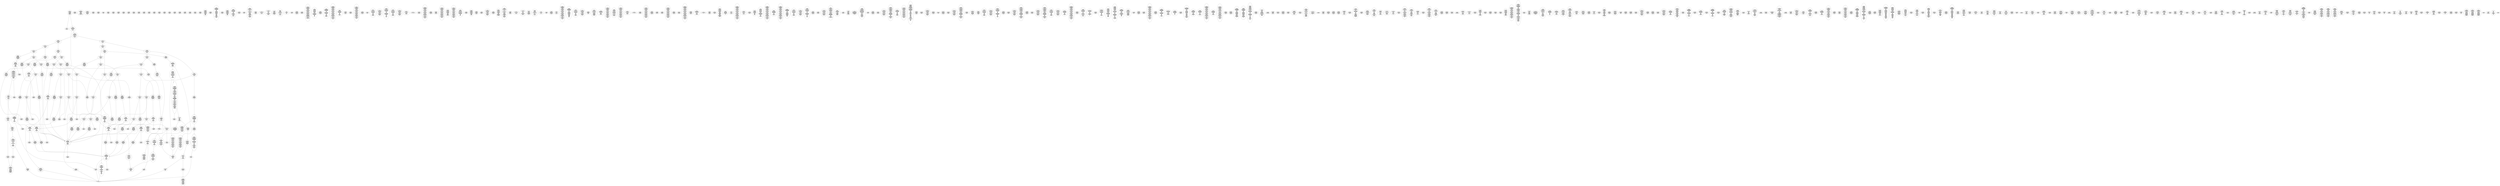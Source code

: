 /* Generated by GvGen v.1.0 (https://www.github.com/stricaud/gvgen) */

digraph G {
compound=true;
   node1 [label="[anywhere]"];
   node2 [label="# 0x0
PUSHX Data
PUSHX Data
MSTORE
CALLVALUE
ISZERO
PUSHX Data
JUMPI
"];
   node3 [label="# 0xc
PUSHX Data
REVERT
"];
   node4 [label="# 0x10
JUMPDEST
PUSHX LogicData
CALLDATASIZE
LT
PUSHX Data
JUMPI
"];
   node5 [label="# 0x1a
PUSHX Data
CALLDATALOAD
PUSHX BitData
SHR
PUSHX LogicData
GT
PUSHX Data
JUMPI
"];
   node6 [label="# 0x2b
PUSHX LogicData
GT
PUSHX Data
JUMPI
"];
   node7 [label="# 0x36
PUSHX LogicData
GT
PUSHX Data
JUMPI
"];
   node8 [label="# 0x41
PUSHX LogicData
EQ
PUSHX Data
JUMPI
"];
   node9 [label="# 0x4c
PUSHX LogicData
EQ
PUSHX Data
JUMPI
"];
   node10 [label="# 0x57
PUSHX LogicData
EQ
PUSHX Data
JUMPI
"];
   node11 [label="# 0x62
PUSHX LogicData
EQ
PUSHX Data
JUMPI
"];
   node12 [label="# 0x6d
PUSHX LogicData
EQ
PUSHX Data
JUMPI
"];
   node13 [label="# 0x78
PUSHX Data
REVERT
"];
   node14 [label="# 0x7c
JUMPDEST
PUSHX LogicData
EQ
PUSHX Data
JUMPI
"];
   node15 [label="# 0x88
PUSHX LogicData
EQ
PUSHX Data
JUMPI
"];
   node16 [label="# 0x93
PUSHX LogicData
EQ
PUSHX Data
JUMPI
"];
   node17 [label="# 0x9e
PUSHX LogicData
EQ
PUSHX Data
JUMPI
"];
   node18 [label="# 0xa9
PUSHX Data
REVERT
"];
   node19 [label="# 0xad
JUMPDEST
PUSHX LogicData
GT
PUSHX Data
JUMPI
"];
   node20 [label="# 0xb9
PUSHX LogicData
EQ
PUSHX Data
JUMPI
"];
   node21 [label="# 0xc4
PUSHX LogicData
EQ
PUSHX Data
JUMPI
"];
   node22 [label="# 0xcf
PUSHX LogicData
EQ
PUSHX Data
JUMPI
"];
   node23 [label="# 0xda
PUSHX LogicData
EQ
PUSHX Data
JUMPI
"];
   node24 [label="# 0xe5
PUSHX LogicData
EQ
PUSHX Data
JUMPI
"];
   node25 [label="# 0xf0
PUSHX Data
REVERT
"];
   node26 [label="# 0xf4
JUMPDEST
PUSHX LogicData
EQ
PUSHX Data
JUMPI
"];
   node27 [label="# 0x100
PUSHX LogicData
EQ
PUSHX Data
JUMPI
"];
   node28 [label="# 0x10b
PUSHX LogicData
EQ
PUSHX Data
JUMPI
"];
   node29 [label="# 0x116
PUSHX LogicData
EQ
PUSHX Data
JUMPI
"];
   node30 [label="# 0x121
PUSHX Data
REVERT
"];
   node31 [label="# 0x125
JUMPDEST
PUSHX LogicData
GT
PUSHX Data
JUMPI
"];
   node32 [label="# 0x131
PUSHX LogicData
GT
PUSHX Data
JUMPI
"];
   node33 [label="# 0x13c
PUSHX LogicData
EQ
PUSHX Data
JUMPI
"];
   node34 [label="# 0x147
PUSHX LogicData
EQ
PUSHX Data
JUMPI
"];
   node35 [label="# 0x152
PUSHX LogicData
EQ
PUSHX Data
JUMPI
"];
   node36 [label="# 0x15d
PUSHX LogicData
EQ
PUSHX Data
JUMPI
"];
   node37 [label="# 0x168
PUSHX LogicData
EQ
PUSHX Data
JUMPI
"];
   node38 [label="# 0x173
PUSHX Data
REVERT
"];
   node39 [label="# 0x177
JUMPDEST
PUSHX LogicData
EQ
PUSHX Data
JUMPI
"];
   node40 [label="# 0x183
PUSHX LogicData
EQ
PUSHX Data
JUMPI
"];
   node41 [label="# 0x18e
PUSHX LogicData
EQ
PUSHX Data
JUMPI
"];
   node42 [label="# 0x199
PUSHX LogicData
EQ
PUSHX Data
JUMPI
"];
   node43 [label="# 0x1a4
PUSHX Data
REVERT
"];
   node44 [label="# 0x1a8
JUMPDEST
PUSHX LogicData
GT
PUSHX Data
JUMPI
"];
   node45 [label="# 0x1b4
PUSHX LogicData
EQ
PUSHX Data
JUMPI
"];
   node46 [label="# 0x1bf
PUSHX LogicData
EQ
PUSHX Data
JUMPI
"];
   node47 [label="# 0x1ca
PUSHX LogicData
EQ
PUSHX Data
JUMPI
"];
   node48 [label="# 0x1d5
PUSHX LogicData
EQ
PUSHX Data
JUMPI
"];
   node49 [label="# 0x1e0
PUSHX Data
REVERT
"];
   node50 [label="# 0x1e4
JUMPDEST
PUSHX LogicData
EQ
PUSHX Data
JUMPI
"];
   node51 [label="# 0x1f0
PUSHX LogicData
EQ
PUSHX Data
JUMPI
"];
   node52 [label="# 0x1fb
PUSHX LogicData
EQ
PUSHX Data
JUMPI
"];
   node53 [label="# 0x206
PUSHX LogicData
EQ
PUSHX Data
JUMPI
"];
   node54 [label="# 0x211
JUMPDEST
PUSHX Data
REVERT
"];
   node55 [label="# 0x216
JUMPDEST
PUSHX Data
PUSHX Data
CALLDATASIZE
PUSHX Data
PUSHX Data
JUMP
"];
   node56 [label="# 0x224
JUMPDEST
PUSHX Data
JUMP
"];
   node57 [label="# 0x229
JUMPDEST
PUSHX MemData
MLOAD
ISZERO
ISZERO
MSTORE
PUSHX ArithData
ADD
"];
   node58 [label="# 0x235
JUMPDEST
PUSHX MemData
MLOAD
SUB
RETURN
"];
   node59 [label="# 0x23e
JUMPDEST
PUSHX Data
PUSHX Data
JUMP
"];
   node60 [label="# 0x246
JUMPDEST
PUSHX MemData
MLOAD
PUSHX Data
PUSHX Data
JUMP
"];
   node61 [label="# 0x253
JUMPDEST
PUSHX Data
PUSHX Data
CALLDATASIZE
PUSHX Data
PUSHX Data
JUMP
"];
   node62 [label="# 0x261
JUMPDEST
PUSHX Data
JUMP
"];
   node63 [label="# 0x266
JUMPDEST
PUSHX MemData
MLOAD
PUSHX ArithData
PUSHX BitData
PUSHX BitData
SHL
SUB
AND
MSTORE
PUSHX ArithData
ADD
PUSHX Data
JUMP
"];
   node64 [label="# 0x27e
JUMPDEST
PUSHX Data
PUSHX Data
CALLDATASIZE
PUSHX Data
PUSHX Data
JUMP
"];
   node65 [label="# 0x28c
JUMPDEST
PUSHX Data
JUMP
"];
   node66 [label="# 0x291
JUMPDEST
STOP
"];
   node67 [label="# 0x293
JUMPDEST
PUSHX Data
PUSHX Data
CALLDATASIZE
PUSHX Data
PUSHX Data
JUMP
"];
   node68 [label="# 0x2a1
JUMPDEST
PUSHX Data
JUMP
"];
   node69 [label="# 0x2a6
JUMPDEST
PUSHX Data
PUSHX Data
CALLDATASIZE
PUSHX Data
PUSHX Data
JUMP
"];
   node70 [label="# 0x2b4
JUMPDEST
PUSHX Data
JUMP
"];
   node71 [label="# 0x2b9
JUMPDEST
PUSHX StorData
SLOAD
"];
   node72 [label="# 0x2bd
JUMPDEST
PUSHX MemData
MLOAD
MSTORE
PUSHX ArithData
ADD
PUSHX Data
JUMP
"];
   node73 [label="# 0x2cb
JUMPDEST
PUSHX Data
PUSHX Data
CALLDATASIZE
PUSHX Data
PUSHX Data
JUMP
"];
   node74 [label="# 0x2d9
JUMPDEST
PUSHX Data
JUMP
"];
   node75 [label="# 0x2de
JUMPDEST
PUSHX Data
PUSHX Data
CALLDATASIZE
PUSHX Data
PUSHX Data
JUMP
"];
   node76 [label="# 0x2ec
JUMPDEST
PUSHX Data
JUMP
"];
   node77 [label="# 0x2f1
JUMPDEST
PUSHX Data
PUSHX Data
CALLDATASIZE
PUSHX Data
PUSHX Data
JUMP
"];
   node78 [label="# 0x2ff
JUMPDEST
PUSHX Data
JUMP
"];
   node79 [label="# 0x304
JUMPDEST
PUSHX Data
PUSHX Data
CALLDATASIZE
PUSHX Data
PUSHX Data
JUMP
"];
   node80 [label="# 0x312
JUMPDEST
PUSHX Data
JUMP
"];
   node81 [label="# 0x317
JUMPDEST
PUSHX Data
PUSHX Data
CALLDATASIZE
PUSHX Data
PUSHX Data
JUMP
"];
   node82 [label="# 0x325
JUMPDEST
PUSHX Data
JUMP
"];
   node83 [label="# 0x32a
JUMPDEST
PUSHX Data
PUSHX Data
CALLDATASIZE
PUSHX Data
PUSHX Data
JUMP
"];
   node84 [label="# 0x338
JUMPDEST
PUSHX Data
JUMP
"];
   node85 [label="# 0x33d
JUMPDEST
PUSHX Data
PUSHX Data
CALLDATASIZE
PUSHX Data
PUSHX Data
JUMP
"];
   node86 [label="# 0x34b
JUMPDEST
PUSHX Data
JUMP
"];
   node87 [label="# 0x350
JUMPDEST
PUSHX Data
PUSHX Data
CALLDATASIZE
PUSHX Data
PUSHX Data
JUMP
"];
   node88 [label="# 0x35e
JUMPDEST
PUSHX Data
JUMP
"];
   node89 [label="# 0x363
JUMPDEST
PUSHX Data
PUSHX Data
JUMP
"];
   node90 [label="# 0x36b
JUMPDEST
PUSHX Data
PUSHX Data
CALLDATASIZE
PUSHX Data
PUSHX Data
JUMP
"];
   node91 [label="# 0x379
JUMPDEST
PUSHX Data
JUMP
"];
   node92 [label="# 0x37e
JUMPDEST
PUSHX Data
PUSHX Data
JUMP
"];
   node93 [label="# 0x386
JUMPDEST
PUSHX Data
PUSHX Data
CALLDATASIZE
PUSHX Data
PUSHX Data
JUMP
"];
   node94 [label="# 0x394
JUMPDEST
PUSHX Data
JUMP
"];
   node95 [label="# 0x399
JUMPDEST
PUSHX Data
PUSHX Data
CALLDATASIZE
PUSHX Data
PUSHX Data
JUMP
"];
   node96 [label="# 0x3a7
JUMPDEST
PUSHX Data
JUMP
"];
   node97 [label="# 0x3ac
JUMPDEST
PUSHX StorData
SLOAD
PUSHX ArithData
PUSHX BitData
PUSHX BitData
SHL
SUB
AND
PUSHX Data
JUMP
"];
   node98 [label="# 0x3bd
JUMPDEST
PUSHX Data
PUSHX Data
JUMP
"];
   node99 [label="# 0x3c5
JUMPDEST
PUSHX Data
PUSHX Data
CALLDATASIZE
PUSHX Data
PUSHX Data
JUMP
"];
   node100 [label="# 0x3d3
JUMPDEST
PUSHX Data
JUMP
"];
   node101 [label="# 0x3d8
JUMPDEST
PUSHX Data
PUSHX Data
CALLDATASIZE
PUSHX Data
PUSHX Data
JUMP
"];
   node102 [label="# 0x3e6
JUMPDEST
PUSHX Data
JUMP
"];
   node103 [label="# 0x3eb
JUMPDEST
PUSHX Data
PUSHX Data
CALLDATASIZE
PUSHX Data
PUSHX Data
JUMP
"];
   node104 [label="# 0x3f9
JUMPDEST
PUSHX Data
JUMP
"];
   node105 [label="# 0x3fe
JUMPDEST
PUSHX Data
PUSHX Data
CALLDATASIZE
PUSHX Data
PUSHX Data
JUMP
"];
   node106 [label="# 0x40c
JUMPDEST
PUSHX Data
JUMP
"];
   node107 [label="# 0x411
JUMPDEST
PUSHX Data
PUSHX Data
JUMP
"];
   node108 [label="# 0x419
JUMPDEST
PUSHX Data
PUSHX Data
CALLDATASIZE
PUSHX Data
PUSHX Data
JUMP
"];
   node109 [label="# 0x427
JUMPDEST
PUSHX Data
JUMP
"];
   node110 [label="# 0x42c
JUMPDEST
PUSHX Data
PUSHX Data
CALLDATASIZE
PUSHX Data
PUSHX Data
JUMP
"];
   node111 [label="# 0x43a
JUMPDEST
PUSHX Data
JUMP
"];
   node112 [label="# 0x43f
JUMPDEST
PUSHX Data
PUSHX Data
CALLDATASIZE
PUSHX Data
PUSHX Data
JUMP
"];
   node113 [label="# 0x44d
JUMPDEST
PUSHX Data
MSTORE
PUSHX Data
PUSHX Data
MSTORE
PUSHX Data
SHA3
SLOAD
JUMP
"];
   node114 [label="# 0x45f
JUMPDEST
PUSHX Data
PUSHX Data
CALLDATASIZE
PUSHX Data
PUSHX Data
JUMP
"];
   node115 [label="# 0x46d
JUMPDEST
PUSHX Data
JUMP
"];
   node116 [label="# 0x472
JUMPDEST
PUSHX Data
PUSHX Data
CALLDATASIZE
PUSHX Data
PUSHX Data
JUMP
"];
   node117 [label="# 0x480
JUMPDEST
PUSHX ArithData
PUSHX BitData
PUSHX BitData
SHL
SUB
AND
PUSHX Data
MSTORE
PUSHX Data
PUSHX Data
MSTORE
PUSHX Data
SHA3
AND
MSTORE
MSTORE
SHA3
SLOAD
PUSHX BitData
AND
JUMP
"];
   node118 [label="# 0x4ae
JUMPDEST
PUSHX Data
PUSHX Data
CALLDATASIZE
PUSHX Data
PUSHX Data
JUMP
"];
   node119 [label="# 0x4bc
JUMPDEST
PUSHX Data
JUMP
"];
   node120 [label="# 0x4c1
JUMPDEST
PUSHX Data
PUSHX Data
CALLDATASIZE
PUSHX Data
PUSHX Data
JUMP
"];
   node121 [label="# 0x4cf
JUMPDEST
PUSHX Data
MSTORE
PUSHX Data
PUSHX Data
MSTORE
PUSHX Data
SHA3
SLOAD
JUMP
"];
   node122 [label="# 0x4e1
JUMPDEST
PUSHX Data
PUSHX ArithData
PUSHX BitData
PUSHX BitData
SHL
SUB
NOT
AND
PUSHX BitData
PUSHX BitData
SHL
EQ
PUSHX Data
JUMPI
"];
   node123 [label="# 0x4fd
PUSHX Data
PUSHX Data
JUMP
"];
   node124 [label="# 0x506
JUMPDEST
JUMP
"];
   node125 [label="# 0x50c
JUMPDEST
PUSHX Data
PUSHX StorData
SLOAD
PUSHX Data
PUSHX Data
JUMP
"];
   node126 [label="# 0x51b
JUMPDEST
PUSHX ArithData
ADD
PUSHX ArithData
DIV
MUL
PUSHX ArithData
ADD
PUSHX MemData
MLOAD
ADD
PUSHX Data
MSTORE
MSTORE
PUSHX ArithData
ADD
SLOAD
PUSHX Data
PUSHX Data
JUMP
"];
   node127 [label="# 0x547
JUMPDEST
ISZERO
PUSHX Data
JUMPI
"];
   node128 [label="# 0x54e
PUSHX LogicData
LT
PUSHX Data
JUMPI
"];
   node129 [label="# 0x556
PUSHX ArithData
SLOAD
DIV
MUL
MSTORE
PUSHX ArithData
ADD
PUSHX Data
JUMP
"];
   node130 [label="# 0x569
JUMPDEST
ADD
PUSHX Data
MSTORE
PUSHX Data
PUSHX Data
SHA3
"];
   node131 [label="# 0x577
JUMPDEST
SLOAD
MSTORE
PUSHX ArithData
ADD
PUSHX ArithData
ADD
GT
PUSHX Data
JUMPI
"];
   node132 [label="# 0x58b
SUB
PUSHX BitData
AND
ADD
"];
   node133 [label="# 0x594
JUMPDEST
JUMP
"];
   node134 [label="# 0x59e
JUMPDEST
PUSHX Data
PUSHX Data
PUSHX Data
JUMP
"];
   node135 [label="# 0x5a9
JUMPDEST
PUSHX Data
JUMPI
"];
   node136 [label="# 0x5ae
PUSHX MemData
MLOAD
PUSHX BitData
PUSHX BitData
SHL
MSTORE
PUSHX Data
PUSHX ArithData
ADD
MSTORE
PUSHX Data
PUSHX ArithData
ADD
MSTORE
PUSHX Data
PUSHX ArithData
ADD
MSTORE
PUSHX BitData
PUSHX BitData
SHL
PUSHX ArithData
ADD
MSTORE
PUSHX ArithData
ADD
"];
   node137 [label="# 0x606
JUMPDEST
PUSHX MemData
MLOAD
SUB
REVERT
"];
   node138 [label="# 0x60f
JUMPDEST
PUSHX Data
MSTORE
PUSHX Data
PUSHX Data
MSTORE
PUSHX Data
SHA3
SLOAD
PUSHX ArithData
PUSHX BitData
PUSHX BitData
SHL
SUB
AND
JUMP
"];
   node139 [label="# 0x62b
JUMPDEST
PUSHX Data
PUSHX Data
PUSHX Data
JUMP
"];
   node140 [label="# 0x636
JUMPDEST
PUSHX ArithData
PUSHX BitData
PUSHX BitData
SHL
SUB
AND
PUSHX ArithData
PUSHX BitData
PUSHX BitData
SHL
SUB
AND
EQ
ISZERO
PUSHX Data
JUMPI
"];
   node141 [label="# 0x653
PUSHX MemData
MLOAD
PUSHX BitData
PUSHX BitData
SHL
MSTORE
PUSHX Data
PUSHX ArithData
ADD
MSTORE
PUSHX Data
PUSHX ArithData
ADD
MSTORE
PUSHX Data
PUSHX ArithData
ADD
MSTORE
PUSHX BitData
PUSHX BitData
SHL
PUSHX ArithData
ADD
MSTORE
PUSHX ArithData
ADD
PUSHX Data
JUMP
"];
   node142 [label="# 0x6a4
JUMPDEST
CALLER
PUSHX ArithData
PUSHX BitData
PUSHX BitData
SHL
SUB
AND
EQ
PUSHX Data
JUMPI
"];
   node143 [label="# 0x6b6
PUSHX Data
CALLER
PUSHX Data
JUMP
"];
   node144 [label="# 0x6c0
JUMPDEST
PUSHX Data
JUMPI
"];
   node145 [label="# 0x6c5
PUSHX MemData
MLOAD
PUSHX BitData
PUSHX BitData
SHL
MSTORE
PUSHX Data
PUSHX ArithData
ADD
MSTORE
PUSHX Data
PUSHX ArithData
ADD
MSTORE
PUSHX Data
PUSHX ArithData
ADD
MSTORE
PUSHX Data
PUSHX ArithData
ADD
MSTORE
PUSHX ArithData
ADD
PUSHX Data
JUMP
"];
   node146 [label="# 0x732
JUMPDEST
PUSHX Data
PUSHX Data
JUMP
"];
   node147 [label="# 0x73c
JUMPDEST
JUMP
"];
   node148 [label="# 0x741
JUMPDEST
PUSHX StorData
SLOAD
PUSHX ArithData
PUSHX BitData
PUSHX BitData
SHL
SUB
AND
CALLER
EQ
PUSHX Data
JUMPI
"];
   node149 [label="# 0x754
PUSHX MemData
MLOAD
PUSHX BitData
PUSHX BitData
SHL
MSTORE
PUSHX ArithData
ADD
PUSHX Data
PUSHX Data
JUMP
"];
   node150 [label="# 0x76b
JUMPDEST
PUSHX StorData
SLOAD
PUSHX ArithData
PUSHX BitData
PUSHX BitData
SHL
SUB
NOT
AND
PUSHX ArithData
PUSHX BitData
PUSHX BitData
SHL
SUB
AND
OR
SSTORE
JUMP
"];
   node151 [label="# 0x78d
JUMPDEST
PUSHX StorData
SLOAD
PUSHX ArithData
PUSHX BitData
PUSHX BitData
SHL
SUB
AND
CALLER
EQ
PUSHX Data
JUMPI
"];
   node152 [label="# 0x7a0
PUSHX MemData
MLOAD
PUSHX BitData
PUSHX BitData
SHL
MSTORE
PUSHX ArithData
ADD
PUSHX Data
PUSHX Data
JUMP
"];
   node153 [label="# 0x7b7
JUMPDEST
PUSHX LogicData
GT
ISZERO
PUSHX Data
JUMPI
"];
   node154 [label="# 0x7c2
PUSHX LogicData
LT
"];
   node155 [label="# 0x7c8
JUMPDEST
PUSHX Data
JUMPI
"];
   node156 [label="# 0x7cd
PUSHX MemData
MLOAD
PUSHX BitData
PUSHX BitData
SHL
MSTORE
PUSHX Data
PUSHX ArithData
ADD
MSTORE
PUSHX Data
PUSHX ArithData
ADD
MSTORE
PUSHX BitData
PUSHX BitData
SHL
PUSHX ArithData
ADD
MSTORE
PUSHX ArithData
ADD
PUSHX Data
JUMP
"];
   node157 [label="# 0x807
JUMPDEST
PUSHX Data
PUSHX Data
JUMP
"];
   node158 [label="# 0x810
JUMPDEST
ISZERO
PUSHX Data
JUMPI
"];
   node159 [label="# 0x816
PUSHX MemData
MLOAD
PUSHX BitData
PUSHX BitData
SHL
MSTORE
PUSHX Data
PUSHX ArithData
ADD
MSTORE
PUSHX Data
PUSHX ArithData
ADD
MSTORE
PUSHX Data
PUSHX ArithData
ADD
MSTORE
PUSHX ArithData
ADD
PUSHX Data
JUMP
"];
   node160 [label="# 0x85d
JUMPDEST
PUSHX Data
MSTORE
PUSHX Data
PUSHX Data
MSTORE
PUSHX Data
SHA3
SLOAD
ISZERO
PUSHX Data
JUMPI
"];
   node161 [label="# 0x872
PUSHX MemData
MLOAD
PUSHX BitData
PUSHX BitData
SHL
MSTORE
PUSHX Data
PUSHX ArithData
ADD
MSTORE
PUSHX Data
PUSHX ArithData
ADD
MSTORE
PUSHX Data
PUSHX ArithData
ADD
MSTORE
PUSHX ArithData
ADD
PUSHX Data
JUMP
"];
   node162 [label="# 0x8b9
JUMPDEST
PUSHX Data
PUSHX Data
PUSHX StorData
SLOAD
PUSHX ArithData
PUSHX BitData
PUSHX BitData
SHL
SUB
AND
JUMP
"];
   node163 [label="# 0x8ce
JUMPDEST
PUSHX Data
JUMP
"];
   node164 [label="# 0x8d4
JUMPDEST
PUSHX Data
MSTORE
PUSHX Data
PUSHX Data
MSTORE
PUSHX Data
SHA3
SSTORE
JUMP
"];
   node165 [label="# 0x8e6
JUMPDEST
PUSHX Data
CALLER
PUSHX Data
JUMP
"];
   node166 [label="# 0x8f0
JUMPDEST
PUSHX Data
JUMPI
"];
   node167 [label="# 0x8f5
PUSHX MemData
MLOAD
PUSHX BitData
PUSHX BitData
SHL
MSTORE
PUSHX ArithData
ADD
PUSHX Data
PUSHX Data
JUMP
"];
   node168 [label="# 0x90c
JUMPDEST
PUSHX Data
PUSHX Data
JUMP
"];
   node169 [label="# 0x917
JUMPDEST
PUSHX Data
MSTORE
PUSHX Data
PUSHX Data
MSTORE
PUSHX Data
SHA3
SLOAD
PUSHX Data
PUSHX Data
PUSHX Data
JUMP
"];
   node170 [label="# 0x934
JUMPDEST
PUSHX ArithData
ADD
PUSHX ArithData
DIV
MUL
PUSHX ArithData
ADD
PUSHX MemData
MLOAD
ADD
PUSHX Data
MSTORE
MSTORE
PUSHX ArithData
ADD
SLOAD
PUSHX Data
PUSHX Data
JUMP
"];
   node171 [label="# 0x960
JUMPDEST
ISZERO
PUSHX Data
JUMPI
"];
   node172 [label="# 0x967
PUSHX LogicData
LT
PUSHX Data
JUMPI
"];
   node173 [label="# 0x96f
PUSHX ArithData
SLOAD
DIV
MUL
MSTORE
PUSHX ArithData
ADD
PUSHX Data
JUMP
"];
   node174 [label="# 0x982
JUMPDEST
ADD
PUSHX Data
MSTORE
PUSHX Data
PUSHX Data
SHA3
"];
   node175 [label="# 0x990
JUMPDEST
SLOAD
MSTORE
PUSHX ArithData
ADD
PUSHX ArithData
ADD
GT
PUSHX Data
JUMPI
"];
   node176 [label="# 0x9a4
SUB
PUSHX BitData
AND
ADD
"];
   node177 [label="# 0x9ad
JUMPDEST
JUMP
"];
   node178 [label="# 0x9b9
JUMPDEST
PUSHX Data
PUSHX Data
PUSHX Data
JUMP
"];
   node179 [label="# 0x9c4
JUMPDEST
LT
PUSHX Data
JUMPI
"];
   node180 [label="# 0x9cb
PUSHX MemData
MLOAD
PUSHX BitData
PUSHX BitData
SHL
MSTORE
PUSHX Data
PUSHX ArithData
ADD
MSTORE
PUSHX Data
PUSHX ArithData
ADD
MSTORE
PUSHX Data
PUSHX ArithData
ADD
MSTORE
PUSHX BitData
PUSHX BitData
SHL
PUSHX ArithData
ADD
MSTORE
PUSHX ArithData
ADD
PUSHX Data
JUMP
"];
   node181 [label="# 0xa26
JUMPDEST
PUSHX ArithData
PUSHX BitData
PUSHX BitData
SHL
SUB
AND
PUSHX Data
MSTORE
PUSHX Data
PUSHX Data
MSTORE
PUSHX Data
SHA3
MSTORE
MSTORE
SHA3
SLOAD
JUMP
"];
   node182 [label="# 0xa4f
JUMPDEST
PUSHX StorData
SLOAD
PUSHX ArithData
PUSHX BitData
PUSHX BitData
SHL
SUB
AND
CALLER
EQ
PUSHX Data
JUMPI
"];
   node183 [label="# 0xa62
PUSHX MemData
MLOAD
PUSHX BitData
PUSHX BitData
SHL
MSTORE
PUSHX ArithData
ADD
PUSHX Data
PUSHX Data
JUMP
"];
   node184 [label="# 0xa79
JUMPDEST
PUSHX Data
SSTORE
JUMP
"];
   node185 [label="# 0xa7e
JUMPDEST
PUSHX Data
PUSHX MemData
MLOAD
PUSHX ArithData
ADD
PUSHX Data
MSTORE
PUSHX Data
MSTORE
PUSHX Data
JUMP
"];
   node186 [label="# 0xa99
JUMPDEST
PUSHX LogicData
PUSHX StorData
SLOAD
EQ
ISZERO
PUSHX Data
JUMPI
"];
   node187 [label="# 0xaa5
PUSHX MemData
MLOAD
PUSHX BitData
PUSHX BitData
SHL
MSTORE
PUSHX Data
PUSHX ArithData
ADD
MSTORE
PUSHX Data
PUSHX ArithData
ADD
MSTORE
PUSHX Data
PUSHX ArithData
ADD
MSTORE
PUSHX ArithData
ADD
PUSHX Data
JUMP
"];
   node188 [label="# 0xaec
JUMPDEST
PUSHX Data
PUSHX Data
SSTORE
PUSHX StorData
SLOAD
PUSHX BitData
PUSHX BitData
SHL
DIV
PUSHX BitData
AND
PUSHX Data
JUMPI
"];
   node189 [label="# 0xb03
PUSHX MemData
MLOAD
PUSHX BitData
PUSHX BitData
SHL
MSTORE
PUSHX Data
PUSHX ArithData
ADD
MSTORE
PUSHX Data
PUSHX ArithData
ADD
MSTORE
PUSHX Data
PUSHX ArithData
ADD
MSTORE
PUSHX ArithData
ADD
PUSHX Data
JUMP
"];
   node190 [label="# 0xb4a
JUMPDEST
PUSHX LogicData
GT
ISZERO
PUSHX Data
JUMPI
"];
   node191 [label="# 0xb55
PUSHX LogicData
LT
"];
   node192 [label="# 0xb5b
JUMPDEST
PUSHX Data
JUMPI
"];
   node193 [label="# 0xb60
PUSHX MemData
MLOAD
PUSHX BitData
PUSHX BitData
SHL
MSTORE
PUSHX Data
PUSHX ArithData
ADD
MSTORE
PUSHX Data
PUSHX ArithData
ADD
MSTORE
PUSHX Data
PUSHX ArithData
ADD
MSTORE
PUSHX ArithData
ADD
PUSHX Data
JUMP
"];
   node194 [label="# 0xba7
JUMPDEST
PUSHX Data
PUSHX Data
PUSHX Data
JUMP
"];
   node195 [label="# 0xbb3
JUMPDEST
PUSHX Data
JUMP
"];
   node196 [label="# 0xbbb
JUMPDEST
PUSHX Data
JUMPI
"];
   node197 [label="# 0xbc0
PUSHX MemData
MLOAD
PUSHX BitData
PUSHX BitData
SHL
MSTORE
PUSHX Data
PUSHX ArithData
ADD
MSTORE
PUSHX Data
PUSHX ArithData
ADD
MSTORE
PUSHX Data
PUSHX ArithData
ADD
MSTORE
PUSHX ArithData
ADD
PUSHX Data
JUMP
"];
   node198 [label="# 0xc07
JUMPDEST
PUSHX Data
PUSHX Data
JUMP
"];
   node199 [label="# 0xc10
JUMPDEST
PUSHX Data
JUMPI
"];
   node200 [label="# 0xc15
PUSHX MemData
MLOAD
PUSHX BitData
PUSHX BitData
SHL
MSTORE
PUSHX Data
PUSHX ArithData
ADD
MSTORE
PUSHX Data
PUSHX ArithData
ADD
MSTORE
PUSHX Data
PUSHX ArithData
ADD
MSTORE
PUSHX BitData
PUSHX BitData
SHL
PUSHX ArithData
ADD
MSTORE
PUSHX ArithData
ADD
PUSHX Data
JUMP
"];
   node201 [label="# 0xc6c
JUMPDEST
PUSHX Data
CALLER
PUSHX Data
JUMP
"];
   node202 [label="# 0xc76
JUMPDEST
PUSHX LogicData
PUSHX StorData
SLOAD
LT
ISZERO
PUSHX Data
JUMPI
"];
   node203 [label="# 0xc83
PUSHX LogicData
GT
"];
   node204 [label="# 0xc88
JUMPDEST
ISZERO
PUSHX Data
JUMPI
"];
   node205 [label="# 0xc8e
PUSHX Data
PUSHX Data
JUMP
"];
   node206 [label="# 0xc96
JUMPDEST
PUSHX Data
MSTORE
PUSHX Data
PUSHX Data
MSTORE
PUSHX Data
SHA3
SSTORE
MSTORE
PUSHX Data
MSTORE
SHA3
SSTORE
PUSHX Data
PUSHX Data
SSTORE
JUMP
"];
   node207 [label="# 0xcbc
JUMPDEST
PUSHX Data
PUSHX Data
PUSHX StorData
SLOAD
JUMP
"];
   node208 [label="# 0xcc7
JUMPDEST
LT
PUSHX Data
JUMPI
"];
   node209 [label="# 0xcce
PUSHX MemData
MLOAD
PUSHX BitData
PUSHX BitData
SHL
MSTORE
PUSHX Data
PUSHX ArithData
ADD
MSTORE
PUSHX Data
PUSHX ArithData
ADD
MSTORE
PUSHX Data
PUSHX ArithData
ADD
MSTORE
PUSHX BitData
PUSHX BitData
SHL
PUSHX ArithData
ADD
MSTORE
PUSHX ArithData
ADD
PUSHX Data
JUMP
"];
   node210 [label="# 0xd2a
JUMPDEST
PUSHX StorData
SLOAD
LT
PUSHX Data
JUMPI
"];
   node211 [label="# 0xd36
PUSHX Data
PUSHX Data
JUMP
"];
   node212 [label="# 0xd3d
JUMPDEST
PUSHX Data
MSTORE
PUSHX Data
PUSHX Data
SHA3
ADD
SLOAD
JUMP
"];
   node213 [label="# 0xd4f
JUMPDEST
PUSHX Data
MSTORE
PUSHX Data
PUSHX Data
MSTORE
PUSHX Data
SHA3
SLOAD
PUSHX ArithData
PUSHX BitData
PUSHX BitData
SHL
SUB
AND
PUSHX Data
JUMPI
"];
   node214 [label="# 0xd6d
PUSHX MemData
MLOAD
PUSHX BitData
PUSHX BitData
SHL
MSTORE
PUSHX Data
PUSHX ArithData
ADD
MSTORE
PUSHX Data
PUSHX ArithData
ADD
MSTORE
PUSHX Data
PUSHX ArithData
ADD
MSTORE
PUSHX BitData
PUSHX BitData
SHL
PUSHX ArithData
ADD
MSTORE
PUSHX ArithData
ADD
PUSHX Data
JUMP
"];
   node215 [label="# 0xdc6
JUMPDEST
PUSHX StorData
SLOAD
PUSHX ArithData
PUSHX BitData
PUSHX BitData
SHL
SUB
AND
CALLER
EQ
PUSHX Data
JUMPI
"];
   node216 [label="# 0xdd9
PUSHX MemData
MLOAD
PUSHX BitData
PUSHX BitData
SHL
MSTORE
PUSHX ArithData
ADD
PUSHX Data
PUSHX Data
JUMP
"];
   node217 [label="# 0xdf0
JUMPDEST
PUSHX StorData
SLOAD
PUSHX BitData
PUSHX BitData
SHL
NOT
AND
PUSHX BitData
PUSHX BitData
SHL
DIV
PUSHX BitData
AND
ISZERO
MUL
OR
SSTORE
JUMP
"];
   node218 [label="# 0xe11
JUMPDEST
PUSHX Data
PUSHX ArithData
PUSHX BitData
PUSHX BitData
SHL
SUB
AND
PUSHX Data
JUMPI
"];
   node219 [label="# 0xe22
PUSHX MemData
MLOAD
PUSHX BitData
PUSHX BitData
SHL
MSTORE
PUSHX Data
PUSHX ArithData
ADD
MSTORE
PUSHX Data
PUSHX ArithData
ADD
MSTORE
PUSHX Data
PUSHX ArithData
ADD
MSTORE
PUSHX BitData
PUSHX BitData
SHL
PUSHX ArithData
ADD
MSTORE
PUSHX ArithData
ADD
PUSHX Data
JUMP
"];
   node220 [label="# 0xe7c
JUMPDEST
PUSHX ArithData
PUSHX BitData
PUSHX BitData
SHL
SUB
AND
PUSHX Data
MSTORE
PUSHX Data
PUSHX Data
MSTORE
PUSHX Data
SHA3
SLOAD
JUMP
"];
   node221 [label="# 0xe98
JUMPDEST
PUSHX StorData
SLOAD
PUSHX ArithData
PUSHX BitData
PUSHX BitData
SHL
SUB
AND
CALLER
EQ
PUSHX Data
JUMPI
"];
   node222 [label="# 0xeab
PUSHX MemData
MLOAD
PUSHX BitData
PUSHX BitData
SHL
MSTORE
PUSHX ArithData
ADD
PUSHX Data
PUSHX Data
JUMP
"];
   node223 [label="# 0xec2
JUMPDEST
PUSHX Data
PUSHX Data
PUSHX Data
JUMP
"];
   node224 [label="# 0xecc
JUMPDEST
JUMP
"];
   node225 [label="# 0xece
JUMPDEST
PUSHX StorData
SLOAD
PUSHX ArithData
PUSHX BitData
PUSHX BitData
SHL
SUB
AND
CALLER
EQ
PUSHX Data
JUMPI
"];
   node226 [label="# 0xee1
PUSHX MemData
MLOAD
PUSHX BitData
PUSHX BitData
SHL
MSTORE
PUSHX ArithData
ADD
PUSHX Data
PUSHX Data
JUMP
"];
   node227 [label="# 0xef8
JUMPDEST
PUSHX StorData
SLOAD
PUSHX ArithData
PUSHX BitData
PUSHX BitData
SHL
SUB
NOT
AND
PUSHX ArithData
PUSHX BitData
PUSHX BitData
SHL
SUB
AND
OR
SSTORE
JUMP
"];
   node228 [label="# 0xf1a
JUMPDEST
PUSHX Data
PUSHX Data
PUSHX Data
JUMP
"];
   node229 [label="# 0xf25
JUMPDEST
PUSHX Data
JUMPI
"];
   node230 [label="# 0xf2a
PUSHX MemData
MLOAD
PUSHX BitData
PUSHX BitData
SHL
MSTORE
PUSHX ArithData
ADD
PUSHX Data
PUSHX Data
JUMP
"];
   node231 [label="# 0xf41
JUMPDEST
PUSHX StorData
SLOAD
PUSHX MemData
MLOAD
PUSHX BitData
PUSHX BitData
SHL
MSTORE
PUSHX ArithData
ADD
MSTORE
PUSHX Data
PUSHX ArithData
PUSHX BitData
PUSHX BitData
SHL
SUB
AND
PUSHX Data
PUSHX ArithData
ADD
"];
   node232 [label="# 0xf71
JUMPDEST
PUSHX Data
PUSHX MemData
MLOAD
SUB
EXTCODESIZE
ISZERO
ISZERO
PUSHX Data
JUMPI
"];
   node233 [label="# 0xf85
PUSHX Data
REVERT
"];
   node234 [label="# 0xf89
JUMPDEST
GAS
STATICCALL
ISZERO
ISZERO
PUSHX Data
JUMPI
"];
   node235 [label="# 0xf94
RETURNDATASIZE
PUSHX Data
RETURNDATACOPY
RETURNDATASIZE
PUSHX Data
REVERT
"];
   node236 [label="# 0xf9d
JUMPDEST
PUSHX MemData
MLOAD
RETURNDATASIZE
PUSHX Data
RETURNDATACOPY
PUSHX ArithData
RETURNDATASIZE
ADD
PUSHX BitData
NOT
AND
ADD
PUSHX Data
MSTORE
PUSHX Data
ADD
PUSHX Data
JUMP
"];
   node237 [label="# 0xfc5
JUMPDEST
JUMP
"];
   node238 [label="# 0xfcd
JUMPDEST
PUSHX Data
PUSHX StorData
SLOAD
PUSHX Data
PUSHX Data
JUMP
"];
   node239 [label="# 0xfdc
JUMPDEST
PUSHX Data
PUSHX Data
PUSHX Data
JUMP
"];
   node240 [label="# 0xfe7
JUMPDEST
PUSHX Data
JUMPI
"];
   node241 [label="# 0xfec
PUSHX MemData
MLOAD
PUSHX BitData
PUSHX BitData
SHL
MSTORE
PUSHX ArithData
ADD
PUSHX Data
PUSHX Data
JUMP
"];
   node242 [label="# 0x1003
JUMPDEST
PUSHX StorData
SLOAD
PUSHX MemData
MLOAD
PUSHX BitData
PUSHX BitData
SHL
MSTORE
PUSHX ArithData
ADD
MSTORE
PUSHX Data
PUSHX ArithData
PUSHX BitData
PUSHX BitData
SHL
SUB
AND
PUSHX Data
PUSHX ArithData
ADD
PUSHX Data
JUMP
"];
   node243 [label="# 0x1037
JUMPDEST
PUSHX ArithData
PUSHX BitData
PUSHX BitData
SHL
SUB
AND
CALLER
EQ
ISZERO
PUSHX Data
JUMPI
"];
   node244 [label="# 0x1049
PUSHX MemData
MLOAD
PUSHX BitData
PUSHX BitData
SHL
MSTORE
PUSHX Data
PUSHX ArithData
ADD
MSTORE
PUSHX Data
PUSHX ArithData
ADD
MSTORE
PUSHX Data
PUSHX ArithData
ADD
MSTORE
PUSHX ArithData
ADD
PUSHX Data
JUMP
"];
   node245 [label="# 0x1090
JUMPDEST
CALLER
PUSHX Data
MSTORE
PUSHX Data
PUSHX ArithData
MSTORE
PUSHX MemData
SHA3
PUSHX ArithData
PUSHX BitData
PUSHX BitData
SHL
SUB
AND
MSTORE
MSTORE
SHA3
SLOAD
PUSHX BitData
NOT
AND
ISZERO
ISZERO
OR
SSTORE
MLOAD
MSTORE
PUSHX Data
ADD
PUSHX MemData
MLOAD
SUB
LOGX
JUMP
"];
   node246 [label="# 0x10fc
JUMPDEST
PUSHX Data
CALLER
PUSHX Data
JUMP
"];
   node247 [label="# 0x1106
JUMPDEST
PUSHX Data
JUMPI
"];
   node248 [label="# 0x110b
PUSHX MemData
MLOAD
PUSHX BitData
PUSHX BitData
SHL
MSTORE
PUSHX ArithData
ADD
PUSHX Data
PUSHX Data
JUMP
"];
   node249 [label="# 0x1122
JUMPDEST
PUSHX Data
PUSHX Data
JUMP
"];
   node250 [label="# 0x112e
JUMPDEST
JUMP
"];
   node251 [label="# 0x1134
JUMPDEST
PUSHX Data
PUSHX Data
PUSHX Data
JUMP
"];
   node252 [label="# 0x113f
JUMPDEST
PUSHX Data
JUMPI
"];
   node253 [label="# 0x1144
PUSHX MemData
MLOAD
PUSHX BitData
PUSHX BitData
SHL
MSTORE
PUSHX ArithData
ADD
PUSHX Data
PUSHX Data
JUMP
"];
   node254 [label="# 0x115b
JUMPDEST
PUSHX StorData
SLOAD
PUSHX MemData
MLOAD
PUSHX BitData
PUSHX BitData
SHL
MSTORE
PUSHX ArithData
ADD
MSTORE
PUSHX Data
PUSHX ArithData
PUSHX BitData
PUSHX BitData
SHL
SUB
AND
PUSHX Data
PUSHX ArithData
ADD
PUSHX Data
JUMP
"];
   node255 [label="# 0x118f
JUMPDEST
PUSHX LogicData
PUSHX StorData
SLOAD
EQ
ISZERO
PUSHX Data
JUMPI
"];
   node256 [label="# 0x119b
PUSHX MemData
MLOAD
PUSHX BitData
PUSHX BitData
SHL
MSTORE
PUSHX Data
PUSHX ArithData
ADD
MSTORE
PUSHX Data
PUSHX ArithData
ADD
MSTORE
PUSHX Data
PUSHX ArithData
ADD
MSTORE
PUSHX ArithData
ADD
PUSHX Data
JUMP
"];
   node257 [label="# 0x11e2
JUMPDEST
PUSHX Data
PUSHX Data
SSTORE
PUSHX StorData
SLOAD
PUSHX ArithData
PUSHX BitData
PUSHX BitData
SHL
SUB
AND
PUSHX Data
JUMPI
"];
   node258 [label="# 0x11f8
PUSHX MemData
MLOAD
PUSHX BitData
PUSHX BitData
SHL
MSTORE
PUSHX Data
PUSHX ArithData
ADD
MSTORE
PUSHX Data
PUSHX ArithData
ADD
MSTORE
PUSHX Data
PUSHX ArithData
ADD
MSTORE
PUSHX ArithData
ADD
PUSHX Data
JUMP
"];
   node259 [label="# 0x123f
JUMPDEST
PUSHX StorData
SLOAD
PUSHX ArithData
PUSHX BitData
PUSHX BitData
SHL
SUB
AND
PUSHX BitData
CALLER
PUSHX StorData
SLOAD
PUSHX MemData
MLOAD
PUSHX ArithData
PUSHX BitData
PUSHX BitData
SHL
SUB
NOT
PUSHX BitData
SHL
AND
MSTORE
PUSHX ArithData
PUSHX BitData
PUSHX BitData
SHL
SUB
AND
PUSHX ArithData
ADD
MSTORE
PUSHX ArithData
ADD
MSTORE
PUSHX ArithData
ADD
PUSHX Data
PUSHX MemData
MLOAD
SUB
PUSHX Data
EXTCODESIZE
ISZERO
ISZERO
PUSHX Data
JUMPI
"];
   node260 [label="# 0x1297
PUSHX Data
REVERT
"];
   node261 [label="# 0x129b
JUMPDEST
GAS
CALL
ISZERO
ISZERO
PUSHX Data
JUMPI
"];
   node262 [label="# 0x12a6
RETURNDATASIZE
PUSHX Data
RETURNDATACOPY
RETURNDATASIZE
PUSHX Data
REVERT
"];
   node263 [label="# 0x12af
JUMPDEST
PUSHX Data
PUSHX Data
CALLER
JUMP
"];
   node264 [label="# 0x12bd
JUMPDEST
PUSHX StorData
SLOAD
PUSHX Data
PUSHX Data
PUSHX Data
JUMP
"];
   node265 [label="# 0x12cc
JUMPDEST
PUSHX Data
JUMP
"];
   node266 [label="# 0x12d1
JUMPDEST
PUSHX StorData
SLOAD
PUSHX Data
PUSHX Data
PUSHX Data
JUMP
"];
   node267 [label="# 0x12e1
JUMPDEST
SSTORE
PUSHX Data
PUSHX Data
SSTORE
JUMP
"];
   node268 [label="# 0x12ee
JUMPDEST
PUSHX StorData
SLOAD
PUSHX ArithData
PUSHX BitData
PUSHX BitData
SHL
SUB
AND
CALLER
EQ
PUSHX Data
JUMPI
"];
   node269 [label="# 0x1301
PUSHX MemData
MLOAD
PUSHX BitData
PUSHX BitData
SHL
MSTORE
PUSHX ArithData
ADD
PUSHX Data
PUSHX Data
JUMP
"];
   node270 [label="# 0x1318
JUMPDEST
PUSHX StorData
SLOAD
PUSHX ArithData
PUSHX BitData
PUSHX BitData
SHL
SUB
NOT
AND
PUSHX ArithData
PUSHX BitData
PUSHX BitData
SHL
SUB
AND
OR
SSTORE
JUMP
"];
   node271 [label="# 0x133a
JUMPDEST
PUSHX Data
PUSHX Data
PUSHX Data
JUMP
"];
   node272 [label="# 0x1345
JUMPDEST
PUSHX Data
JUMPI
"];
   node273 [label="# 0x134a
PUSHX MemData
MLOAD
PUSHX BitData
PUSHX BitData
SHL
MSTORE
PUSHX ArithData
ADD
PUSHX Data
PUSHX Data
JUMP
"];
   node274 [label="# 0x1361
JUMPDEST
PUSHX StorData
SLOAD
PUSHX MemData
MLOAD
PUSHX BitData
PUSHX BitData
SHL
MSTORE
PUSHX ArithData
ADD
MSTORE
PUSHX Data
PUSHX ArithData
PUSHX BitData
PUSHX BitData
SHL
SUB
AND
PUSHX Data
PUSHX ArithData
ADD
PUSHX Data
JUMP
"];
   node275 [label="# 0x1395
JUMPDEST
PUSHX Data
PUSHX Data
PUSHX Data
JUMP
"];
   node276 [label="# 0x13a0
JUMPDEST
PUSHX Data
JUMPI
"];
   node277 [label="# 0x13a5
PUSHX MemData
MLOAD
PUSHX BitData
PUSHX BitData
SHL
MSTORE
PUSHX ArithData
ADD
PUSHX Data
PUSHX Data
JUMP
"];
   node278 [label="# 0x13bc
JUMPDEST
PUSHX StorData
SLOAD
PUSHX MemData
MLOAD
PUSHX BitData
PUSHX BitData
SHL
MSTORE
PUSHX ArithData
ADD
MSTORE
PUSHX Data
PUSHX ArithData
PUSHX BitData
PUSHX BitData
SHL
SUB
AND
PUSHX Data
PUSHX ArithData
ADD
PUSHX Data
JUMP
"];
   node279 [label="# 0x13f0
JUMPDEST
PUSHX StorData
SLOAD
PUSHX ArithData
PUSHX BitData
PUSHX BitData
SHL
SUB
AND
CALLER
EQ
PUSHX Data
JUMPI
"];
   node280 [label="# 0x1403
PUSHX MemData
MLOAD
PUSHX BitData
PUSHX BitData
SHL
MSTORE
PUSHX ArithData
ADD
PUSHX Data
PUSHX Data
JUMP
"];
   node281 [label="# 0x141a
JUMPDEST
PUSHX ArithData
PUSHX BitData
PUSHX BitData
SHL
SUB
AND
PUSHX Data
JUMPI
"];
   node282 [label="# 0x1429
PUSHX MemData
MLOAD
PUSHX BitData
PUSHX BitData
SHL
MSTORE
PUSHX Data
PUSHX ArithData
ADD
MSTORE
PUSHX Data
PUSHX ArithData
ADD
MSTORE
PUSHX Data
PUSHX ArithData
ADD
MSTORE
PUSHX BitData
PUSHX BitData
SHL
PUSHX ArithData
ADD
MSTORE
PUSHX ArithData
ADD
PUSHX Data
JUMP
"];
   node283 [label="# 0x147f
JUMPDEST
PUSHX Data
PUSHX Data
JUMP
"];
   node284 [label="# 0x1488
JUMPDEST
JUMP
"];
   node285 [label="# 0x148b
JUMPDEST
PUSHX Data
PUSHX ArithData
PUSHX BitData
PUSHX BitData
SHL
SUB
NOT
AND
PUSHX BitData
PUSHX BitData
SHL
EQ
PUSHX Data
JUMPI
"];
   node286 [label="# 0x14a7
PUSHX ArithData
PUSHX BitData
PUSHX BitData
SHL
SUB
NOT
AND
PUSHX BitData
PUSHX BitData
SHL
EQ
"];
   node287 [label="# 0x14bc
JUMPDEST
PUSHX Data
JUMPI
"];
   node288 [label="# 0x14c2
PUSHX BitData
PUSHX BitData
SHL
PUSHX ArithData
PUSHX BitData
PUSHX BitData
SHL
SUB
NOT
AND
EQ
PUSHX Data
JUMP
"];
   node289 [label="# 0x14db
JUMPDEST
PUSHX Data
MSTORE
PUSHX Data
PUSHX Data
MSTORE
PUSHX Data
SHA3
SLOAD
PUSHX ArithData
PUSHX BitData
PUSHX BitData
SHL
SUB
AND
ISZERO
ISZERO
JUMP
"];
   node290 [label="# 0x14f8
JUMPDEST
PUSHX Data
MSTORE
PUSHX Data
PUSHX Data
MSTORE
PUSHX Data
SHA3
SLOAD
PUSHX ArithData
PUSHX BitData
PUSHX BitData
SHL
SUB
NOT
AND
PUSHX ArithData
PUSHX BitData
PUSHX BitData
SHL
SUB
AND
OR
SSTORE
PUSHX Data
PUSHX Data
JUMP
"];
   node291 [label="# 0x152d
JUMPDEST
PUSHX ArithData
PUSHX BitData
PUSHX BitData
SHL
SUB
AND
PUSHX Data
PUSHX MemData
MLOAD
PUSHX MemData
MLOAD
SUB
LOGX
JUMP
"];
   node292 [label="# 0x1566
JUMPDEST
PUSHX Data
PUSHX MemData
MLOAD
PUSHX ArithData
ADD
PUSHX Data
MSTORE
PUSHX Data
MSTORE
PUSHX Data
JUMP
"];
   node293 [label="# 0x1580
JUMPDEST
JUMP
"];
   node294 [label="# 0x1584
JUMPDEST
PUSHX Data
PUSHX Data
PUSHX Data
JUMP
"];
   node295 [label="# 0x158f
JUMPDEST
PUSHX Data
JUMPI
"];
   node296 [label="# 0x1594
PUSHX MemData
MLOAD
PUSHX BitData
PUSHX BitData
SHL
MSTORE
PUSHX Data
PUSHX ArithData
ADD
MSTORE
PUSHX Data
PUSHX ArithData
ADD
MSTORE
PUSHX Data
PUSHX ArithData
ADD
MSTORE
PUSHX BitData
PUSHX BitData
SHL
PUSHX ArithData
ADD
MSTORE
PUSHX ArithData
ADD
PUSHX Data
JUMP
"];
   node297 [label="# 0x15f0
JUMPDEST
PUSHX Data
PUSHX Data
PUSHX Data
JUMP
"];
   node298 [label="# 0x15fb
JUMPDEST
PUSHX ArithData
PUSHX BitData
PUSHX BitData
SHL
SUB
AND
PUSHX ArithData
PUSHX BitData
PUSHX BitData
SHL
SUB
AND
EQ
PUSHX Data
JUMPI
"];
   node299 [label="# 0x1618
PUSHX ArithData
PUSHX BitData
PUSHX BitData
SHL
SUB
AND
PUSHX Data
PUSHX Data
JUMP
"];
   node300 [label="# 0x162b
JUMPDEST
PUSHX ArithData
PUSHX BitData
PUSHX BitData
SHL
SUB
AND
EQ
"];
   node301 [label="# 0x1636
JUMPDEST
PUSHX Data
JUMPI
"];
   node302 [label="# 0x163c
PUSHX ArithData
PUSHX BitData
PUSHX BitData
SHL
SUB
AND
PUSHX Data
MSTORE
PUSHX Data
PUSHX Data
MSTORE
PUSHX Data
SHA3
AND
MSTORE
MSTORE
SHA3
SLOAD
PUSHX BitData
AND
PUSHX Data
JUMP
"];
   node303 [label="# 0x166a
JUMPDEST
PUSHX ArithData
PUSHX BitData
PUSHX BitData
SHL
SUB
AND
PUSHX Data
PUSHX Data
JUMP
"];
   node304 [label="# 0x167d
JUMPDEST
PUSHX ArithData
PUSHX BitData
PUSHX BitData
SHL
SUB
AND
EQ
PUSHX Data
JUMPI
"];
   node305 [label="# 0x168c
PUSHX MemData
MLOAD
PUSHX BitData
PUSHX BitData
SHL
MSTORE
PUSHX Data
PUSHX ArithData
ADD
MSTORE
PUSHX Data
PUSHX ArithData
ADD
MSTORE
PUSHX Data
PUSHX ArithData
ADD
MSTORE
PUSHX BitData
PUSHX BitData
SHL
PUSHX ArithData
ADD
MSTORE
PUSHX ArithData
ADD
PUSHX Data
JUMP
"];
   node306 [label="# 0x16e5
JUMPDEST
PUSHX ArithData
PUSHX BitData
PUSHX BitData
SHL
SUB
AND
PUSHX Data
JUMPI
"];
   node307 [label="# 0x16f4
PUSHX MemData
MLOAD
PUSHX BitData
PUSHX BitData
SHL
MSTORE
PUSHX Data
PUSHX ArithData
ADD
MSTORE
PUSHX ArithData
ADD
MSTORE
PUSHX Data
PUSHX ArithData
ADD
MSTORE
PUSHX BitData
PUSHX BitData
SHL
PUSHX ArithData
ADD
MSTORE
PUSHX ArithData
ADD
PUSHX Data
JUMP
"];
   node308 [label="# 0x1747
JUMPDEST
PUSHX Data
PUSHX Data
JUMP
"];
   node309 [label="# 0x1752
JUMPDEST
PUSHX Data
PUSHX Data
PUSHX Data
JUMP
"];
   node310 [label="# 0x175d
JUMPDEST
PUSHX ArithData
PUSHX BitData
PUSHX BitData
SHL
SUB
AND
PUSHX Data
MSTORE
PUSHX Data
PUSHX Data
MSTORE
PUSHX Data
SHA3
SLOAD
PUSHX Data
PUSHX Data
PUSHX Data
JUMP
"];
   node311 [label="# 0x1786
JUMPDEST
SSTORE
PUSHX ArithData
PUSHX BitData
PUSHX BitData
SHL
SUB
AND
PUSHX Data
MSTORE
PUSHX Data
PUSHX Data
MSTORE
PUSHX Data
SHA3
SLOAD
PUSHX Data
PUSHX Data
PUSHX Data
JUMP
"];
   node312 [label="# 0x17b4
JUMPDEST
SSTORE
PUSHX Data
MSTORE
PUSHX Data
PUSHX Data
MSTORE
PUSHX MemData
SHA3
SLOAD
PUSHX ArithData
PUSHX BitData
PUSHX BitData
SHL
SUB
NOT
AND
PUSHX ArithData
PUSHX BitData
PUSHX BitData
SHL
SUB
AND
OR
SSTORE
MLOAD
AND
PUSHX Data
LOGX
JUMP
"];
   node313 [label="# 0x1815
JUMPDEST
PUSHX Data
PUSHX Data
JUMPI
"];
   node314 [label="# 0x181d
PUSHX Data
MLOAD
ADD
MSTORE
PUSHX Data
MSTORE
PUSHX BitData
PUSHX BitData
SHL
PUSHX ArithData
ADD
MSTORE
JUMP
"];
   node315 [label="# 0x1839
JUMPDEST
PUSHX Data
"];
   node316 [label="# 0x183d
JUMPDEST
ISZERO
PUSHX Data
JUMPI
"];
   node317 [label="# 0x1844
PUSHX Data
PUSHX Data
JUMP
"];
   node318 [label="# 0x184d
JUMPDEST
PUSHX Data
PUSHX Data
PUSHX Data
JUMP
"];
   node319 [label="# 0x185c
JUMPDEST
PUSHX Data
JUMP
"];
   node320 [label="# 0x1863
JUMPDEST
PUSHX Data
PUSHX LogicData
GT
ISZERO
PUSHX Data
JUMPI
"];
   node321 [label="# 0x1877
PUSHX Data
PUSHX Data
JUMP
"];
   node322 [label="# 0x187e
JUMPDEST
PUSHX MemData
MLOAD
MSTORE
PUSHX ArithData
ADD
PUSHX BitData
NOT
AND
PUSHX ArithData
ADD
ADD
PUSHX Data
MSTORE
ISZERO
PUSHX Data
JUMPI
"];
   node323 [label="# 0x189c
PUSHX ArithData
ADD
CALLDATASIZE
CALLDATACOPY
ADD
"];
   node324 [label="# 0x18a8
JUMPDEST
"];
   node325 [label="# 0x18ac
JUMPDEST
ISZERO
PUSHX Data
JUMPI
"];
   node326 [label="# 0x18b3
PUSHX Data
PUSHX Data
PUSHX Data
JUMP
"];
   node327 [label="# 0x18bd
JUMPDEST
PUSHX Data
PUSHX Data
PUSHX Data
JUMP
"];
   node328 [label="# 0x18ca
JUMPDEST
PUSHX Data
PUSHX Data
PUSHX Data
JUMP
"];
   node329 [label="# 0x18d5
JUMPDEST
PUSHX BitData
SHL
MLOAD
LT
PUSHX Data
JUMPI
"];
   node330 [label="# 0x18e3
PUSHX Data
PUSHX Data
JUMP
"];
   node331 [label="# 0x18ea
JUMPDEST
PUSHX ArithData
ADD
ADD
PUSHX ArithData
PUSHX BitData
PUSHX BitData
SHL
SUB
NOT
AND
PUSHX BitData
BYTE
MSTORE8
PUSHX Data
PUSHX Data
PUSHX Data
JUMP
"];
   node332 [label="# 0x190c
JUMPDEST
PUSHX Data
JUMP
"];
   node333 [label="# 0x1913
JUMPDEST
PUSHX Data
PUSHX MemData
MLOAD
PUSHX ArithData
ADD
PUSHX Data
PUSHX Data
JUMP
"];
   node334 [label="# 0x192b
JUMPDEST
PUSHX MemData
MLOAD
PUSHX BitData
NOT
SUB
ADD
MSTORE
MSTORE
MLOAD
PUSHX ArithData
ADD
SHA3
PUSHX Data
"];
   node335 [label="# 0x1949
JUMPDEST
MLOAD
PUSHX BitData
AND
LT
ISZERO
PUSHX Data
JUMPI
"];
   node336 [label="# 0x1957
PUSHX BitData
AND
PUSHX LogicData
EQ
ISZERO
PUSHX Data
JUMPI
"];
   node337 [label="# 0x1963
PUSHX BitData
AND
MLOAD
LT
PUSHX Data
JUMPI
"];
   node338 [label="# 0x1971
PUSHX Data
PUSHX Data
JUMP
"];
   node339 [label="# 0x1978
JUMPDEST
PUSHX ArithData
MUL
PUSHX ArithData
ADD
ADD
MLOAD
PUSHX MemData
MLOAD
PUSHX ArithData
ADD
PUSHX Data
MSTORE
PUSHX ArithData
ADD
MSTORE
PUSHX ArithData
ADD
JUMP
"];
   node340 [label="# 0x199b
JUMPDEST
PUSHX MemData
MLOAD
PUSHX ArithData
SUB
SUB
MSTORE
PUSHX Data
MSTORE
MLOAD
PUSHX ArithData
ADD
SHA3
PUSHX Data
JUMP
"];
   node341 [label="# 0x19b8
JUMPDEST
PUSHX BitData
AND
MLOAD
LT
PUSHX Data
JUMPI
"];
   node342 [label="# 0x19c8
PUSHX Data
PUSHX Data
JUMP
"];
   node343 [label="# 0x19cf
JUMPDEST
PUSHX ArithData
MUL
PUSHX ArithData
ADD
ADD
MLOAD
PUSHX MemData
MLOAD
PUSHX ArithData
ADD
PUSHX Data
MSTORE
PUSHX ArithData
ADD
MSTORE
PUSHX ArithData
ADD
JUMP
"];
   node344 [label="# 0x19f1
JUMPDEST
PUSHX MemData
MLOAD
PUSHX ArithData
SUB
SUB
MSTORE
PUSHX Data
MSTORE
MLOAD
PUSHX ArithData
ADD
SHA3
"];
   node345 [label="# 0x1a0a
JUMPDEST
PUSHX Data
PUSHX Data
PUSHX Data
JUMP
"];
   node346 [label="# 0x1a15
JUMPDEST
PUSHX Data
PUSHX Data
JUMP
"];
   node347 [label="# 0x1a21
JUMPDEST
PUSHX Data
JUMP
"];
   node348 [label="# 0x1a29
JUMPDEST
PUSHX Data
"];
   node349 [label="# 0x1a2d
JUMPDEST
PUSHX StorData
SLOAD
LT
ISZERO
PUSHX Data
JUMPI
"];
   node350 [label="# 0x1a38
PUSHX StorData
SLOAD
LT
PUSHX Data
JUMPI
"];
   node351 [label="# 0x1a43
PUSHX Data
PUSHX Data
JUMP
"];
   node352 [label="# 0x1a4a
JUMPDEST
PUSHX Data
MSTORE
PUSHX Data
PUSHX Data
SHA3
ADD
SLOAD
EQ
ISZERO
PUSHX Data
JUMPI
"];
   node353 [label="# 0x1a5d
PUSHX Data
PUSHX Data
JUMP
"];
   node354 [label="# 0x1a68
JUMPDEST
PUSHX Data
PUSHX Data
JUMP
"];
   node355 [label="# 0x1a72
JUMPDEST
PUSHX Data
JUMP
"];
   node356 [label="# 0x1a7a
JUMPDEST
PUSHX Data
JUMP
"];
   node357 [label="# 0x1a88
JUMPDEST
PUSHX Data
MSTORE
PUSHX Data
PUSHX Data
MSTORE
PUSHX Data
SHA3
SLOAD
ISZERO
PUSHX Data
JUMPI
"];
   node358 [label="# 0x1a9d
PUSHX MemData
MLOAD
PUSHX BitData
PUSHX BitData
SHL
MSTORE
PUSHX Data
PUSHX ArithData
ADD
MSTORE
PUSHX Data
PUSHX ArithData
ADD
MSTORE
PUSHX BitData
PUSHX BitData
SHL
PUSHX ArithData
ADD
MSTORE
PUSHX ArithData
ADD
PUSHX Data
JUMP
"];
   node359 [label="# 0x1ada
JUMPDEST
PUSHX StorData
SLOAD
PUSHX ArithData
PUSHX BitData
PUSHX BitData
SHL
SUB
AND
CALLER
PUSHX MemData
MLOAD
PUSHX BitData
PUSHX BitData
SHL
MSTORE
PUSHX ArithData
ADD
MSTORE
PUSHX ArithData
PUSHX BitData
PUSHX BitData
SHL
SUB
AND
AND
PUSHX Data
PUSHX ArithData
ADD
PUSHX Data
PUSHX MemData
MLOAD
SUB
EXTCODESIZE
ISZERO
ISZERO
PUSHX Data
JUMPI
"];
   node360 [label="# 0x1b27
PUSHX Data
REVERT
"];
   node361 [label="# 0x1b2b
JUMPDEST
GAS
STATICCALL
ISZERO
ISZERO
PUSHX Data
JUMPI
"];
   node362 [label="# 0x1b36
RETURNDATASIZE
PUSHX Data
RETURNDATACOPY
RETURNDATASIZE
PUSHX Data
REVERT
"];
   node363 [label="# 0x1b3f
JUMPDEST
PUSHX MemData
MLOAD
RETURNDATASIZE
PUSHX BitData
NOT
PUSHX ArithData
ADD
AND
ADD
PUSHX Data
MSTORE
ADD
PUSHX Data
PUSHX Data
JUMP
"];
   node364 [label="# 0x1b63
JUMPDEST
PUSHX ArithData
PUSHX BitData
PUSHX BitData
SHL
SUB
AND
EQ
JUMP
"];
   node365 [label="# 0x1b74
JUMPDEST
PUSHX LogicData
PUSHX StorData
SLOAD
LT
ISZERO
PUSHX Data
JUMPI
"];
   node366 [label="# 0x1b80
PUSHX Data
PUSHX Data
PUSHX MemData
MLOAD
PUSHX ArithData
ADD
PUSHX Data
MSTORE
PUSHX ArithData
ADD
JUMP
"];
   node367 [label="# 0x1b96
JUMPDEST
PUSHX MemData
MLOAD
PUSHX ArithData
SUB
SUB
MSTORE
PUSHX Data
MSTORE
MLOAD
PUSHX ArithData
ADD
SHA3
PUSHX BitData
SHR
PUSHX Data
PUSHX Data
JUMP
"];
   node368 [label="# 0x1bb9
JUMPDEST
PUSHX LogicData
GT
ISZERO
PUSHX Data
JUMPI
"];
   node369 [label="# 0x1bc5
PUSHX Data
PUSHX Data
PUSHX StorData
SLOAD
PUSHX Data
PUSHX Data
JUMP
"];
   node370 [label="# 0x1bd5
JUMPDEST
PUSHX Data
PUSHX Data
PUSHX Data
JUMP
"];
   node371 [label="# 0x1be0
JUMPDEST
SLOAD
LT
PUSHX Data
JUMPI
"];
   node372 [label="# 0x1be9
PUSHX Data
PUSHX Data
JUMP
"];
   node373 [label="# 0x1bf0
JUMPDEST
PUSHX Data
MSTORE
PUSHX Data
SHA3
MSTORE
PUSHX Data
MSTORE
PUSHX Data
SHA3
ADD
SLOAD
PUSHX Data
PUSHX Data
JUMP
"];
   node374 [label="# 0x1c14
JUMPDEST
PUSHX Data
PUSHX Data
JUMP
"];
   node375 [label="# 0x1c1f
JUMPDEST
PUSHX StorData
SLOAD
PUSHX Data
PUSHX Data
PUSHX Data
JUMP
"];
   node376 [label="# 0x1c30
JUMPDEST
SSTORE
JUMP
"];
   node377 [label="# 0x1c39
JUMPDEST
PUSHX StorData
SLOAD
PUSHX ArithData
PUSHX BitData
PUSHX BitData
SHL
SUB
AND
PUSHX ArithData
PUSHX BitData
PUSHX BitData
SHL
SUB
NOT
AND
OR
SSTORE
PUSHX MemData
MLOAD
AND
PUSHX Data
PUSHX Data
LOGX
JUMP
"];
   node378 [label="# 0x1c8b
JUMPDEST
PUSHX Data
PUSHX Data
JUMP
"];
   node379 [label="# 0x1c96
JUMPDEST
PUSHX Data
PUSHX Data
JUMP
"];
   node380 [label="# 0x1ca2
JUMPDEST
PUSHX Data
JUMPI
"];
   node381 [label="# 0x1ca7
PUSHX MemData
MLOAD
PUSHX BitData
PUSHX BitData
SHL
MSTORE
PUSHX ArithData
ADD
PUSHX Data
PUSHX Data
JUMP
"];
   node382 [label="# 0x1cbe
JUMPDEST
PUSHX Data
PUSHX Data
JUMP
"];
   node383 [label="# 0x1cc8
JUMPDEST
PUSHX Data
PUSHX Data
PUSHX Data
JUMP
"];
   node384 [label="# 0x1cd5
JUMPDEST
PUSHX Data
JUMPI
"];
   node385 [label="# 0x1cda
PUSHX MemData
MLOAD
PUSHX BitData
PUSHX BitData
SHL
MSTORE
PUSHX ArithData
ADD
PUSHX Data
PUSHX Data
JUMP
"];
   node386 [label="# 0x1cf1
JUMPDEST
PUSHX ArithData
PUSHX BitData
PUSHX BitData
SHL
SUB
AND
PUSHX Data
JUMPI
"];
   node387 [label="# 0x1d00
PUSHX Data
PUSHX StorData
SLOAD
PUSHX Data
MSTORE
PUSHX Data
PUSHX Data
MSTORE
PUSHX Data
SHA3
SSTORE
PUSHX ArithData
ADD
SSTORE
MSTORE
PUSHX ArithData
ADD
SSTORE
JUMP
"];
   node388 [label="# 0x1d47
JUMPDEST
PUSHX Data
JUMP
"];
   node389 [label="# 0x1d4c
JUMPDEST
PUSHX ArithData
PUSHX BitData
PUSHX BitData
SHL
SUB
AND
PUSHX ArithData
PUSHX BitData
PUSHX BitData
SHL
SUB
AND
EQ
PUSHX Data
JUMPI
"];
   node390 [label="# 0x1d66
PUSHX Data
PUSHX Data
JUMP
"];
   node391 [label="# 0x1d6f
JUMPDEST
PUSHX ArithData
PUSHX BitData
PUSHX BitData
SHL
SUB
AND
PUSHX Data
JUMPI
"];
   node392 [label="# 0x1d7e
PUSHX Data
PUSHX Data
JUMP
"];
   node393 [label="# 0x1d86
JUMPDEST
PUSHX ArithData
PUSHX BitData
PUSHX BitData
SHL
SUB
AND
PUSHX ArithData
PUSHX BitData
PUSHX BitData
SHL
SUB
AND
EQ
PUSHX Data
JUMPI
"];
   node394 [label="# 0x1da0
PUSHX Data
PUSHX Data
JUMP
"];
   node395 [label="# 0x1da9
JUMPDEST
PUSHX Data
PUSHX ArithData
PUSHX BitData
PUSHX BitData
SHL
SUB
AND
EXTCODESIZE
ISZERO
PUSHX Data
JUMPI
"];
   node396 [label="# 0x1dbc
PUSHX MemData
MLOAD
PUSHX BitData
PUSHX BitData
SHL
MSTORE
PUSHX ArithData
PUSHX BitData
PUSHX BitData
SHL
SUB
AND
PUSHX Data
PUSHX Data
CALLER
PUSHX ArithData
ADD
PUSHX Data
JUMP
"];
   node397 [label="# 0x1ded
JUMPDEST
PUSHX Data
PUSHX MemData
MLOAD
SUB
PUSHX Data
EXTCODESIZE
ISZERO
ISZERO
PUSHX Data
JUMPI
"];
   node398 [label="# 0x1e03
PUSHX Data
REVERT
"];
   node399 [label="# 0x1e07
JUMPDEST
GAS
CALL
ISZERO
PUSHX Data
JUMPI
"];
   node400 [label="# 0x1e15
PUSHX MemData
MLOAD
PUSHX ArithData
RETURNDATASIZE
ADD
PUSHX BitData
NOT
AND
ADD
MSTORE
PUSHX Data
ADD
PUSHX Data
JUMP
"];
   node401 [label="# 0x1e34
JUMPDEST
PUSHX Data
"];
   node402 [label="# 0x1e37
JUMPDEST
PUSHX Data
JUMPI
"];
   node403 [label="# 0x1e3c
RETURNDATASIZE
ISZERO
PUSHX Data
JUMPI
"];
   node404 [label="# 0x1e44
PUSHX MemData
MLOAD
PUSHX BitData
NOT
PUSHX ArithData
RETURNDATASIZE
ADD
AND
ADD
PUSHX Data
MSTORE
RETURNDATASIZE
MSTORE
RETURNDATASIZE
PUSHX Data
PUSHX ArithData
ADD
RETURNDATACOPY
PUSHX Data
JUMP
"];
   node405 [label="# 0x1e65
JUMPDEST
PUSHX Data
"];
   node406 [label="# 0x1e6a
JUMPDEST
MLOAD
PUSHX Data
JUMPI
"];
   node407 [label="# 0x1e72
PUSHX MemData
MLOAD
PUSHX BitData
PUSHX BitData
SHL
MSTORE
PUSHX ArithData
ADD
PUSHX Data
PUSHX Data
JUMP
"];
   node408 [label="# 0x1e89
JUMPDEST
MLOAD
PUSHX ArithData
ADD
REVERT
"];
   node409 [label="# 0x1e91
JUMPDEST
PUSHX ArithData
PUSHX BitData
PUSHX BitData
SHL
SUB
NOT
AND
PUSHX BitData
PUSHX BitData
SHL
EQ
PUSHX Data
JUMP
"];
   node410 [label="# 0x1eab
JUMPDEST
PUSHX Data
PUSHX Data
JUMP
"];
   node411 [label="# 0x1eb3
JUMPDEST
PUSHX ArithData
PUSHX BitData
PUSHX BitData
SHL
SUB
AND
PUSHX Data
JUMPI
"];
   node412 [label="# 0x1ec2
PUSHX MemData
MLOAD
PUSHX BitData
PUSHX BitData
SHL
MSTORE
PUSHX Data
PUSHX ArithData
ADD
MSTORE
PUSHX ArithData
ADD
MSTORE
PUSHX Data
PUSHX ArithData
ADD
MSTORE
PUSHX ArithData
ADD
PUSHX Data
JUMP
"];
   node413 [label="# 0x1f09
JUMPDEST
PUSHX Data
PUSHX Data
JUMP
"];
   node414 [label="# 0x1f12
JUMPDEST
ISZERO
PUSHX Data
JUMPI
"];
   node415 [label="# 0x1f18
PUSHX MemData
MLOAD
PUSHX BitData
PUSHX BitData
SHL
MSTORE
PUSHX Data
PUSHX ArithData
ADD
MSTORE
PUSHX Data
PUSHX ArithData
ADD
MSTORE
PUSHX Data
PUSHX ArithData
ADD
MSTORE
PUSHX ArithData
ADD
PUSHX Data
JUMP
"];
   node416 [label="# 0x1f5f
JUMPDEST
PUSHX Data
PUSHX Data
PUSHX Data
JUMP
"];
   node417 [label="# 0x1f6b
JUMPDEST
PUSHX ArithData
PUSHX BitData
PUSHX BitData
SHL
SUB
AND
PUSHX Data
MSTORE
PUSHX Data
PUSHX Data
MSTORE
PUSHX Data
SHA3
SLOAD
PUSHX Data
PUSHX Data
PUSHX Data
JUMP
"];
   node418 [label="# 0x1f94
JUMPDEST
SSTORE
PUSHX Data
MSTORE
PUSHX Data
PUSHX Data
MSTORE
PUSHX MemData
SHA3
SLOAD
PUSHX ArithData
PUSHX BitData
PUSHX BitData
SHL
SUB
NOT
AND
PUSHX ArithData
PUSHX BitData
PUSHX BitData
SHL
SUB
AND
OR
SSTORE
MLOAD
PUSHX Data
LOGX
JUMP
"];
   node419 [label="# 0x1ff2
JUMPDEST
PUSHX Data
PUSHX Data
PUSHX Data
PUSHX Data
JUMP
"];
   node420 [label="# 0x1fff
JUMPDEST
PUSHX Data
PUSHX Data
JUMP
"];
   node421 [label="# 0x2009
JUMPDEST
PUSHX Data
MSTORE
PUSHX Data
PUSHX Data
MSTORE
PUSHX Data
SHA3
SLOAD
EQ
PUSHX Data
JUMPI
"];
   node422 [label="# 0x2023
PUSHX ArithData
PUSHX BitData
PUSHX BitData
SHL
SUB
AND
PUSHX Data
MSTORE
PUSHX Data
PUSHX Data
MSTORE
PUSHX Data
SHA3
MSTORE
MSTORE
SHA3
SLOAD
MSTORE
SHA3
SSTORE
MSTORE
PUSHX Data
MSTORE
SHA3
SSTORE
"];
   node423 [label="# 0x205c
JUMPDEST
PUSHX Data
MSTORE
PUSHX Data
PUSHX Data
MSTORE
PUSHX Data
SHA3
SSTORE
PUSHX ArithData
PUSHX BitData
PUSHX BitData
SHL
SUB
AND
MSTORE
PUSHX Data
MSTORE
SHA3
MSTORE
MSTORE
SHA3
SSTORE
JUMP
"];
   node424 [label="# 0x208f
JUMPDEST
PUSHX StorData
SLOAD
PUSHX Data
PUSHX Data
PUSHX Data
PUSHX Data
JUMP
"];
   node425 [label="# 0x20a1
JUMPDEST
PUSHX Data
MSTORE
PUSHX Data
PUSHX Data
MSTORE
PUSHX Data
SHA3
SLOAD
PUSHX StorData
SLOAD
LT
PUSHX Data
JUMPI
"];
   node426 [label="# 0x20c2
PUSHX Data
PUSHX Data
JUMP
"];
   node427 [label="# 0x20c9
JUMPDEST
PUSHX Data
MSTORE
PUSHX Data
PUSHX Data
SHA3
ADD
SLOAD
PUSHX StorData
SLOAD
LT
PUSHX Data
JUMPI
"];
   node428 [label="# 0x20e3
PUSHX Data
PUSHX Data
JUMP
"];
   node429 [label="# 0x20ea
JUMPDEST
PUSHX Data
MSTORE
PUSHX Data
SHA3
ADD
SSTORE
MSTORE
PUSHX Data
MSTORE
PUSHX Data
SHA3
SSTORE
MSTORE
SHA3
SSTORE
PUSHX StorData
SLOAD
PUSHX Data
JUMPI
"];
   node430 [label="# 0x211b
PUSHX Data
PUSHX Data
JUMP
"];
   node431 [label="# 0x2122
JUMPDEST
PUSHX ArithData
SUB
PUSHX Data
MSTORE
PUSHX Data
PUSHX Data
SHA3
ADD
PUSHX Data
SSTORE
SSTORE
JUMP
"];
   node432 [label="# 0x213e
JUMPDEST
PUSHX Data
PUSHX Data
PUSHX Data
JUMP
"];
   node433 [label="# 0x2149
JUMPDEST
PUSHX ArithData
PUSHX BitData
PUSHX BitData
SHL
SUB
AND
PUSHX Data
MSTORE
PUSHX Data
PUSHX Data
MSTORE
PUSHX Data
SHA3
MSTORE
MSTORE
SHA3
SSTORE
MSTORE
PUSHX Data
MSTORE
SHA3
SSTORE
JUMP
"];
   node434 [label="# 0x2182
JUMPDEST
SLOAD
PUSHX Data
PUSHX Data
JUMP
"];
   node435 [label="# 0x218e
JUMPDEST
PUSHX Data
MSTORE
PUSHX Data
PUSHX Data
SHA3
PUSHX ArithData
ADD
PUSHX Data
DIV
ADD
PUSHX Data
JUMPI
"];
   node436 [label="# 0x21a8
PUSHX Data
SSTORE
PUSHX Data
JUMP
"];
   node437 [label="# 0x21b0
JUMPDEST
PUSHX LogicData
LT
PUSHX Data
JUMPI
"];
   node438 [label="# 0x21b9
SLOAD
SSTORE
PUSHX Data
JUMP
"];
   node439 [label="# 0x21c1
JUMPDEST
ADD
PUSHX ArithData
ADD
SSTORE
ISZERO
PUSHX Data
JUMPI
"];
   node440 [label="# 0x21d0
PUSHX Data
MSTORE
PUSHX Data
PUSHX Data
SHA3
PUSHX ArithData
ADD
PUSHX Data
DIV
ADD
"];
   node441 [label="# 0x21e2
JUMPDEST
GT
ISZERO
PUSHX Data
JUMPI
"];
   node442 [label="# 0x21eb
SLOAD
SSTORE
PUSHX ArithData
ADD
PUSHX ArithData
ADD
PUSHX Data
JUMP
"];
   node443 [label="# 0x21fd
JUMPDEST
PUSHX Data
PUSHX Data
JUMP
"];
   node444 [label="# 0x2209
JUMPDEST
JUMP
"];
   node445 [label="# 0x220d
JUMPDEST
"];
   node446 [label="# 0x220e
JUMPDEST
GT
ISZERO
PUSHX Data
JUMPI
"];
   node447 [label="# 0x2217
PUSHX Data
SSTORE
PUSHX ArithData
ADD
PUSHX Data
JUMP
"];
   node448 [label="# 0x2222
JUMPDEST
PUSHX Data
PUSHX LogicData
SUB
SLT
ISZERO
PUSHX Data
JUMPI
"];
   node449 [label="# 0x2230
PUSHX Data
REVERT
"];
   node450 [label="# 0x2234
JUMPDEST
CALLDATALOAD
PUSHX Data
PUSHX Data
JUMP
"];
   node451 [label="# 0x223f
JUMPDEST
JUMP
"];
   node452 [label="# 0x2246
JUMPDEST
PUSHX Data
PUSHX LogicData
SUB
SLT
ISZERO
PUSHX Data
JUMPI
"];
   node453 [label="# 0x2254
PUSHX Data
REVERT
"];
   node454 [label="# 0x2258
JUMPDEST
MLOAD
PUSHX Data
PUSHX Data
JUMP
"];
   node455 [label="# 0x2263
JUMPDEST
PUSHX Data
PUSHX LogicData
SUB
SLT
ISZERO
PUSHX Data
JUMPI
"];
   node456 [label="# 0x2272
PUSHX Data
REVERT
"];
   node457 [label="# 0x2276
JUMPDEST
CALLDATALOAD
PUSHX Data
PUSHX Data
JUMP
"];
   node458 [label="# 0x2281
JUMPDEST
PUSHX ArithData
ADD
CALLDATALOAD
PUSHX Data
PUSHX Data
JUMP
"];
   node459 [label="# 0x2291
JUMPDEST
JUMP
"];
   node460 [label="# 0x229c
JUMPDEST
PUSHX Data
PUSHX Data
PUSHX LogicData
SUB
SLT
ISZERO
PUSHX Data
JUMPI
"];
   node461 [label="# 0x22ad
PUSHX Data
REVERT
"];
   node462 [label="# 0x22b1
JUMPDEST
CALLDATALOAD
PUSHX Data
PUSHX Data
JUMP
"];
   node463 [label="# 0x22bc
JUMPDEST
PUSHX ArithData
ADD
CALLDATALOAD
PUSHX Data
PUSHX Data
JUMP
"];
   node464 [label="# 0x22cc
JUMPDEST
PUSHX ArithData
ADD
CALLDATALOAD
JUMP
"];
   node465 [label="# 0x22dd
JUMPDEST
PUSHX Data
PUSHX Data
PUSHX LogicData
SUB
SLT
ISZERO
PUSHX Data
JUMPI
"];
   node466 [label="# 0x22ef
PUSHX Data
REVERT
"];
   node467 [label="# 0x22f3
JUMPDEST
CALLDATALOAD
PUSHX Data
PUSHX Data
JUMP
"];
   node468 [label="# 0x22fe
JUMPDEST
PUSHX ArithData
ADD
CALLDATALOAD
PUSHX Data
PUSHX Data
JUMP
"];
   node469 [label="# 0x230e
JUMPDEST
PUSHX ArithData
ADD
CALLDATALOAD
PUSHX ArithData
ADD
CALLDATALOAD
PUSHX LogicData
GT
ISZERO
PUSHX Data
JUMPI
"];
   node470 [label="# 0x232d
PUSHX Data
REVERT
"];
   node471 [label="# 0x2331
JUMPDEST
ADD
PUSHX ArithData
ADD
SGT
PUSHX Data
JUMPI
"];
   node472 [label="# 0x233e
PUSHX Data
REVERT
"];
   node473 [label="# 0x2342
JUMPDEST
CALLDATALOAD
PUSHX Data
PUSHX Data
PUSHX Data
JUMP
"];
   node474 [label="# 0x2350
JUMPDEST
PUSHX Data
JUMP
"];
   node475 [label="# 0x2355
JUMPDEST
MSTORE
PUSHX ArithData
ADD
ADD
GT
ISZERO
PUSHX Data
JUMPI
"];
   node476 [label="# 0x2366
PUSHX Data
REVERT
"];
   node477 [label="# 0x236a
JUMPDEST
PUSHX ArithData
ADD
PUSHX ArithData
ADD
CALLDATACOPY
PUSHX Data
PUSHX ArithData
ADD
ADD
MSTORE
JUMP
"];
   node478 [label="# 0x238c
JUMPDEST
PUSHX Data
PUSHX LogicData
SUB
SLT
ISZERO
PUSHX Data
JUMPI
"];
   node479 [label="# 0x239b
PUSHX Data
REVERT
"];
   node480 [label="# 0x239f
JUMPDEST
CALLDATALOAD
PUSHX Data
PUSHX Data
JUMP
"];
   node481 [label="# 0x23aa
JUMPDEST
PUSHX ArithData
ADD
CALLDATALOAD
ISZERO
ISZERO
EQ
PUSHX Data
JUMPI
"];
   node482 [label="# 0x23bb
PUSHX Data
REVERT
"];
   node483 [label="# 0x23bf
JUMPDEST
PUSHX Data
PUSHX LogicData
SUB
SLT
ISZERO
PUSHX Data
JUMPI
"];
   node484 [label="# 0x23ce
PUSHX Data
REVERT
"];
   node485 [label="# 0x23d2
JUMPDEST
CALLDATALOAD
PUSHX Data
PUSHX Data
JUMP
"];
   node486 [label="# 0x23dd
JUMPDEST
PUSHX ArithData
ADD
CALLDATALOAD
JUMP
"];
   node487 [label="# 0x23eb
JUMPDEST
PUSHX Data
PUSHX LogicData
SUB
SLT
ISZERO
PUSHX Data
JUMPI
"];
   node488 [label="# 0x23f9
PUSHX Data
REVERT
"];
   node489 [label="# 0x23fd
JUMPDEST
CALLDATALOAD
PUSHX Data
PUSHX Data
JUMP
"];
   node490 [label="# 0x2408
JUMPDEST
PUSHX Data
PUSHX LogicData
SUB
SLT
ISZERO
PUSHX Data
JUMPI
"];
   node491 [label="# 0x2416
PUSHX Data
REVERT
"];
   node492 [label="# 0x241a
JUMPDEST
MLOAD
PUSHX Data
PUSHX Data
JUMP
"];
   node493 [label="# 0x2425
JUMPDEST
PUSHX Data
PUSHX LogicData
SUB
SLT
ISZERO
PUSHX Data
JUMPI
"];
   node494 [label="# 0x2433
PUSHX Data
REVERT
"];
   node495 [label="# 0x2437
JUMPDEST
MLOAD
PUSHX LogicData
GT
ISZERO
PUSHX Data
JUMPI
"];
   node496 [label="# 0x244a
PUSHX Data
REVERT
"];
   node497 [label="# 0x244e
JUMPDEST
ADD
PUSHX ArithData
ADD
SGT
PUSHX Data
JUMPI
"];
   node498 [label="# 0x245b
PUSHX Data
REVERT
"];
   node499 [label="# 0x245f
JUMPDEST
MLOAD
PUSHX Data
PUSHX Data
PUSHX Data
JUMP
"];
   node500 [label="# 0x246d
JUMPDEST
MSTORE
PUSHX ArithData
ADD
ADD
GT
ISZERO
PUSHX Data
JUMPI
"];
   node501 [label="# 0x247e
PUSHX Data
REVERT
"];
   node502 [label="# 0x2482
JUMPDEST
PUSHX Data
PUSHX ArithData
ADD
PUSHX ArithData
ADD
PUSHX Data
JUMP
"];
   node503 [label="# 0x2493
JUMPDEST
JUMP
"];
   node504 [label="# 0x249c
JUMPDEST
PUSHX Data
PUSHX LogicData
SUB
SLT
ISZERO
PUSHX Data
JUMPI
"];
   node505 [label="# 0x24aa
PUSHX Data
REVERT
"];
   node506 [label="# 0x24ae
JUMPDEST
CALLDATALOAD
JUMP
"];
   node507 [label="# 0x24b5
JUMPDEST
PUSHX Data
PUSHX LogicData
SUB
SLT
ISZERO
PUSHX Data
JUMPI
"];
   node508 [label="# 0x24c4
PUSHX Data
REVERT
"];
   node509 [label="# 0x24c8
JUMPDEST
CALLDATALOAD
PUSHX ArithData
ADD
CALLDATALOAD
JUMP
"];
   node510 [label="# 0x24d7
JUMPDEST
PUSHX Data
PUSHX Data
PUSHX LogicData
SUB
SLT
ISZERO
PUSHX Data
JUMPI
"];
   node511 [label="# 0x24e9
PUSHX Data
REVERT
"];
   node512 [label="# 0x24ed
JUMPDEST
CALLDATALOAD
PUSHX ArithData
ADD
CALLDATALOAD
PUSHX ArithData
ADD
CALLDATALOAD
PUSHX ArithData
ADD
CALLDATALOAD
PUSHX LogicData
GT
ISZERO
PUSHX Data
JUMPI
"];
   node513 [label="# 0x2517
PUSHX Data
REVERT
"];
   node514 [label="# 0x251b
JUMPDEST
ADD
PUSHX ArithData
ADD
SLT
PUSHX Data
JUMPI
"];
   node515 [label="# 0x252b
PUSHX Data
REVERT
"];
   node516 [label="# 0x252f
JUMPDEST
CALLDATALOAD
GT
ISZERO
PUSHX Data
JUMPI
"];
   node517 [label="# 0x253a
PUSHX Data
PUSHX Data
JUMP
"];
   node518 [label="# 0x2541
JUMPDEST
PUSHX BitData
SHL
PUSHX Data
ADD
PUSHX Data
JUMP
"];
   node519 [label="# 0x2552
JUMPDEST
MSTORE
ADD
ADD
ADD
ADD
LT
ISZERO
PUSHX Data
JUMPI
"];
   node520 [label="# 0x2569
PUSHX Data
REVERT
"];
   node521 [label="# 0x256d
JUMPDEST
PUSHX Data
"];
   node522 [label="# 0x2572
JUMPDEST
LT
ISZERO
PUSHX Data
JUMPI
"];
   node523 [label="# 0x257b
CALLDATALOAD
MSTORE
PUSHX ArithData
ADD
ADD
ADD
PUSHX Data
JUMP
"];
   node524 [label="# 0x2590
JUMPDEST
JUMP
"];
   node525 [label="# 0x25a1
JUMPDEST
PUSHX Data
MLOAD
MSTORE
PUSHX Data
PUSHX ArithData
ADD
PUSHX ArithData
ADD
PUSHX Data
JUMP
"];
   node526 [label="# 0x25b9
JUMPDEST
PUSHX ArithData
ADD
PUSHX BitData
NOT
AND
ADD
PUSHX ArithData
ADD
JUMP
"];
   node527 [label="# 0x25cd
JUMPDEST
MSTORE
PUSHX Data
MLOAD
PUSHX Data
PUSHX ArithData
ADD
PUSHX ArithData
ADD
PUSHX Data
JUMP
"];
   node528 [label="# 0x25e5
JUMPDEST
PUSHX ArithData
ADD
ADD
MSTORE
PUSHX ArithData
ADD
JUMP
"];
   node529 [label="# 0x25fa
JUMPDEST
PUSHX ArithData
PUSHX BitData
PUSHX BitData
SHL
SUB
AND
MSTORE
AND
PUSHX ArithData
ADD
MSTORE
PUSHX ArithData
ADD
MSTORE
PUSHX ArithData
PUSHX ArithData
ADD
MSTORE
PUSHX Data
PUSHX Data
ADD
PUSHX Data
JUMP
"];
   node530 [label="# 0x262d
JUMPDEST
JUMP
"];
   node531 [label="# 0x2637
JUMPDEST
PUSHX Data
MSTORE
PUSHX Data
PUSHX Data
PUSHX ArithData
ADD
PUSHX Data
JUMP
"];
   node532 [label="# 0x264a
JUMPDEST
PUSHX ArithData
MSTORE
PUSHX Data
ADD
MSTORE
PUSHX Data
PUSHX ArithData
ADD
MSTORE
PUSHX BitData
PUSHX BitData
SHL
PUSHX ArithData
ADD
MSTORE
PUSHX ArithData
ADD
JUMP
"];
   node533 [label="# 0x269c
JUMPDEST
PUSHX ArithData
MSTORE
ADD
MSTORE
PUSHX Data
PUSHX ArithData
ADD
MSTORE
PUSHX ArithData
ADD
JUMP
"];
   node534 [label="# 0x26d1
JUMPDEST
PUSHX ArithData
MSTORE
PUSHX Data
ADD
MSTORE
PUSHX Data
PUSHX ArithData
ADD
MSTORE
PUSHX BitData
PUSHX BitData
SHL
PUSHX ArithData
ADD
MSTORE
PUSHX ArithData
ADD
JUMP
"];
   node535 [label="# 0x2720
JUMPDEST
PUSHX ArithData
MSTORE
PUSHX Data
ADD
MSTORE
PUSHX Data
PUSHX ArithData
ADD
MSTORE
PUSHX BitData
PUSHX BitData
SHL
PUSHX ArithData
ADD
MSTORE
PUSHX ArithData
ADD
JUMP
"];
   node536 [label="# 0x2771
JUMPDEST
PUSHX MemData
MLOAD
PUSHX ArithData
ADD
PUSHX BitData
NOT
AND
ADD
PUSHX LogicData
GT
LT
OR
ISZERO
PUSHX Data
JUMPI
"];
   node537 [label="# 0x2793
PUSHX Data
PUSHX Data
JUMP
"];
   node538 [label="# 0x279a
JUMPDEST
PUSHX Data
MSTORE
JUMP
"];
   node539 [label="# 0x27a2
JUMPDEST
PUSHX Data
PUSHX LogicData
GT
ISZERO
PUSHX Data
JUMPI
"];
   node540 [label="# 0x27b5
PUSHX Data
PUSHX Data
JUMP
"];
   node541 [label="# 0x27bc
JUMPDEST
PUSHX ArithData
ADD
PUSHX BitData
NOT
AND
PUSHX ArithData
ADD
JUMP
"];
   node542 [label="# 0x27ca
JUMPDEST
PUSHX Data
NOT
GT
ISZERO
PUSHX Data
JUMPI
"];
   node543 [label="# 0x27d6
PUSHX Data
PUSHX Data
JUMP
"];
   node544 [label="# 0x27dd
JUMPDEST
ADD
JUMP
"];
   node545 [label="# 0x27e2
JUMPDEST
PUSHX Data
PUSHX Data
JUMPI
"];
   node546 [label="# 0x27ea
PUSHX Data
PUSHX Data
JUMP
"];
   node547 [label="# 0x27f1
JUMPDEST
DIV
JUMP
"];
   node548 [label="# 0x27f6
JUMPDEST
PUSHX Data
LT
ISZERO
PUSHX Data
JUMPI
"];
   node549 [label="# 0x2801
PUSHX Data
PUSHX Data
JUMP
"];
   node550 [label="# 0x2808
JUMPDEST
SUB
JUMP
"];
   node551 [label="# 0x280d
JUMPDEST
PUSHX Data
"];
   node552 [label="# 0x2810
JUMPDEST
LT
ISZERO
PUSHX Data
JUMPI
"];
   node553 [label="# 0x2819
ADD
MLOAD
ADD
MSTORE
PUSHX ArithData
ADD
PUSHX Data
JUMP
"];
   node554 [label="# 0x2828
JUMPDEST
GT
ISZERO
PUSHX Data
JUMPI
"];
   node555 [label="# 0x2831
PUSHX Data
ADD
MSTORE
JUMP
"];
   node556 [label="# 0x2839
JUMPDEST
PUSHX BitData
SHR
AND
PUSHX Data
JUMPI
"];
   node557 [label="# 0x2847
PUSHX BitData
AND
"];
   node558 [label="# 0x284d
JUMPDEST
PUSHX LogicData
LT
EQ
ISZERO
PUSHX Data
JUMPI
"];
   node559 [label="# 0x2859
PUSHX BitData
PUSHX BitData
SHL
PUSHX Data
MSTORE
PUSHX Data
PUSHX Data
MSTORE
PUSHX Data
PUSHX Data
REVERT
"];
   node560 [label="# 0x286e
JUMPDEST
JUMP
"];
   node561 [label="# 0x2874
JUMPDEST
PUSHX Data
PUSHX Data
AND
EQ
ISZERO
PUSHX Data
JUMPI
"];
   node562 [label="# 0x2885
PUSHX Data
PUSHX Data
JUMP
"];
   node563 [label="# 0x288c
JUMPDEST
PUSHX ArithData
ADD
JUMP
"];
   node564 [label="# 0x2896
JUMPDEST
PUSHX Data
PUSHX BitData
NOT
EQ
ISZERO
PUSHX Data
JUMPI
"];
   node565 [label="# 0x28a3
PUSHX Data
PUSHX Data
JUMP
"];
   node566 [label="# 0x28aa
JUMPDEST
PUSHX ArithData
ADD
JUMP
"];
   node567 [label="# 0x28b1
JUMPDEST
PUSHX Data
PUSHX Data
JUMPI
"];
   node568 [label="# 0x28b9
PUSHX Data
PUSHX Data
JUMP
"];
   node569 [label="# 0x28c0
JUMPDEST
MOD
JUMP
"];
   node570 [label="# 0x28c5
JUMPDEST
PUSHX BitData
PUSHX BitData
SHL
PUSHX Data
MSTORE
PUSHX Data
PUSHX Data
MSTORE
PUSHX Data
PUSHX Data
REVERT
"];
   node571 [label="# 0x28db
JUMPDEST
PUSHX BitData
PUSHX BitData
SHL
PUSHX Data
MSTORE
PUSHX Data
PUSHX Data
MSTORE
PUSHX Data
PUSHX Data
REVERT
"];
   node572 [label="# 0x28f1
JUMPDEST
PUSHX BitData
PUSHX BitData
SHL
PUSHX Data
MSTORE
PUSHX Data
PUSHX Data
MSTORE
PUSHX Data
PUSHX Data
REVERT
"];
   node573 [label="# 0x2907
JUMPDEST
PUSHX BitData
PUSHX BitData
SHL
PUSHX Data
MSTORE
PUSHX Data
PUSHX Data
MSTORE
PUSHX Data
PUSHX Data
REVERT
"];
   node574 [label="# 0x291d
JUMPDEST
PUSHX BitData
PUSHX BitData
SHL
PUSHX Data
MSTORE
PUSHX Data
PUSHX Data
MSTORE
PUSHX Data
PUSHX Data
REVERT
"];
   node575 [label="# 0x2933
JUMPDEST
PUSHX ArithData
PUSHX BitData
PUSHX BitData
SHL
SUB
AND
EQ
PUSHX Data
JUMPI
"];
   node576 [label="# 0x2944
PUSHX Data
REVERT
"];
   node577 [label="# 0x2948
JUMPDEST
PUSHX ArithData
PUSHX BitData
PUSHX BitData
SHL
SUB
NOT
AND
EQ
PUSHX Data
JUMPI
"];
   node578 [label="# 0x295a
PUSHX Data
REVERT
"];
   node579 [label="# 0x295e
INVALID
"];
   node580 [label="# 0x295f
LOGX
PUSHX Data
INVALID
"];
   node581 [label="# 0x2967
SLT
SHA3
GAS
PUSHX Data
PUSHX Data
MOD
STOP
"];
   node582 [label="# 0x2993
CALLER
"];
node2->node4;
node2->node3;
node4->node54;
node4->node5;
node5->node31;
node5->node6;
node6->node19;
node6->node7;
node7->node14;
node7->node8;
node8->node114;
node8->node9;
node9->node89;
node9->node10;
node10->node116;
node10->node11;
node11->node118;
node11->node12;
node12->node120;
node12->node13;
node14->node107;
node14->node15;
node15->node108;
node15->node16;
node16->node110;
node16->node17;
node17->node112;
node17->node18;
node19->node26;
node19->node20;
node20->node98;
node20->node21;
node21->node99;
node21->node22;
node22->node101;
node22->node23;
node23->node103;
node23->node24;
node24->node105;
node24->node25;
node26->node92;
node26->node27;
node27->node93;
node27->node28;
node28->node95;
node28->node29;
node29->node97;
node29->node30;
node31->node44;
node31->node32;
node32->node39;
node32->node33;
node33->node83;
node33->node34;
node34->node85;
node34->node35;
node35->node87;
node35->node36;
node36->node89;
node36->node37;
node37->node90;
node37->node38;
node39->node75;
node39->node40;
node40->node77;
node40->node41;
node41->node79;
node41->node42;
node42->node81;
node42->node43;
node44->node50;
node44->node45;
node45->node67;
node45->node46;
node46->node69;
node46->node47;
node47->node71;
node47->node48;
node48->node73;
node48->node49;
node50->node55;
node50->node51;
node51->node59;
node51->node52;
node52->node61;
node52->node53;
node53->node64;
node53->node54;
node55->node487;
node59->node125;
node61->node504;
node63->node58;
node64->node483;
node67->node448;
node69->node507;
node71->node72;
node72->node58;
node73->node460;
node75->node504;
node77->node483;
node79->node504;
node81->node460;
node83->node510;
node85->node504;
node87->node504;
node89->node215;
node90->node448;
node92->node221;
node93->node448;
node95->node504;
node97->node63;
node98->node238;
node99->node504;
node101->node478;
node103->node465;
node105->node504;
node107->node255;
node108->node448;
node110->node504;
node112->node504;
node114->node504;
node116->node455;
node118->node448;
node120->node504;
node125->node556;
node215->node217;
node215->node216;
node216->node533;
node217->node1;
node221->node223;
node221->node222;
node222->node533;
node223->node377;
node224->node1;
node238->node556;
node255->node257;
node255->node256;
node256->node137;
node257->node259;
node257->node258;
node258->node137;
node259->node261;
node259->node260;
node261->node263;
node261->node262;
node263->node264;
node264->node542;
node284->node1;
node377->node224;
node448->node450;
node448->node449;
node450->node575;
node455->node457;
node455->node456;
node457->node575;
node460->node462;
node460->node461;
node462->node575;
node465->node467;
node465->node466;
node467->node575;
node478->node480;
node478->node479;
node480->node575;
node483->node485;
node483->node484;
node485->node575;
node487->node489;
node487->node488;
node489->node577;
node504->node506;
node504->node505;
node506->node1;
node507->node509;
node507->node508;
node509->node1;
node510->node512;
node510->node511;
node512->node514;
node512->node513;
node514->node516;
node514->node515;
node516->node518;
node516->node517;
node517->node574;
node518->node536;
node533->node137;
node536->node538;
node536->node537;
node537->node574;
node538->node1;
node542->node544;
node542->node543;
node543->node570;
node544->node1;
node556->node558;
node556->node557;
node557->node558;
node558->node560;
node558->node559;
node560->node1;
node575->node284;
node575->node576;
node577->node284;
node577->node578;
}
